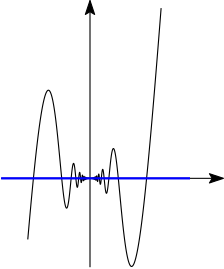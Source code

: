 <?xml version="1.0"?>
<!DOCTYPE ipe SYSTEM "ipe.dtd">
<ipe version="70218" creator="Ipe 7.2.23">
<info created="D:20210321164024" modified="D:20210421013326"/>
<ipestyle name="basic">
<symbol name="arrow/arc(spx)">
<path stroke="sym-stroke" fill="sym-stroke" pen="sym-pen">
0 0 m
-1 0.333 l
-1 -0.333 l
h
</path>
</symbol>
<symbol name="arrow/farc(spx)">
<path stroke="sym-stroke" fill="white" pen="sym-pen">
0 0 m
-1 0.333 l
-1 -0.333 l
h
</path>
</symbol>
<symbol name="arrow/ptarc(spx)">
<path stroke="sym-stroke" fill="sym-stroke" pen="sym-pen">
0 0 m
-1 0.333 l
-0.8 0 l
-1 -0.333 l
h
</path>
</symbol>
<symbol name="arrow/fptarc(spx)">
<path stroke="sym-stroke" fill="white" pen="sym-pen">
0 0 m
-1 0.333 l
-0.8 0 l
-1 -0.333 l
h
</path>
</symbol>
<symbol name="mark/circle(sx)" transformations="translations">
<path fill="sym-stroke">
0.6 0 0 0.6 0 0 e
0.4 0 0 0.4 0 0 e
</path>
</symbol>
<symbol name="mark/disk(sx)" transformations="translations">
<path fill="sym-stroke">
0.6 0 0 0.6 0 0 e
</path>
</symbol>
<symbol name="mark/fdisk(sfx)" transformations="translations">
<group>
<path fill="sym-fill">
0.5 0 0 0.5 0 0 e
</path>
<path fill="sym-stroke" fillrule="eofill">
0.6 0 0 0.6 0 0 e
0.4 0 0 0.4 0 0 e
</path>
</group>
</symbol>
<symbol name="mark/box(sx)" transformations="translations">
<path fill="sym-stroke" fillrule="eofill">
-0.6 -0.6 m
0.6 -0.6 l
0.6 0.6 l
-0.6 0.6 l
h
-0.4 -0.4 m
0.4 -0.4 l
0.4 0.4 l
-0.4 0.4 l
h
</path>
</symbol>
<symbol name="mark/square(sx)" transformations="translations">
<path fill="sym-stroke">
-0.6 -0.6 m
0.6 -0.6 l
0.6 0.6 l
-0.6 0.6 l
h
</path>
</symbol>
<symbol name="mark/fsquare(sfx)" transformations="translations">
<group>
<path fill="sym-fill">
-0.5 -0.5 m
0.5 -0.5 l
0.5 0.5 l
-0.5 0.5 l
h
</path>
<path fill="sym-stroke" fillrule="eofill">
-0.6 -0.6 m
0.6 -0.6 l
0.6 0.6 l
-0.6 0.6 l
h
-0.4 -0.4 m
0.4 -0.4 l
0.4 0.4 l
-0.4 0.4 l
h
</path>
</group>
</symbol>
<symbol name="mark/cross(sx)" transformations="translations">
<group>
<path fill="sym-stroke">
-0.43 -0.57 m
0.57 0.43 l
0.43 0.57 l
-0.57 -0.43 l
h
</path>
<path fill="sym-stroke">
-0.43 0.57 m
0.57 -0.43 l
0.43 -0.57 l
-0.57 0.43 l
h
</path>
</group>
</symbol>
<symbol name="arrow/fnormal(spx)">
<path stroke="sym-stroke" fill="white" pen="sym-pen">
0 0 m
-1 0.333 l
-1 -0.333 l
h
</path>
</symbol>
<symbol name="arrow/pointed(spx)">
<path stroke="sym-stroke" fill="sym-stroke" pen="sym-pen">
0 0 m
-1 0.333 l
-0.8 0 l
-1 -0.333 l
h
</path>
</symbol>
<symbol name="arrow/fpointed(spx)">
<path stroke="sym-stroke" fill="white" pen="sym-pen">
0 0 m
-1 0.333 l
-0.8 0 l
-1 -0.333 l
h
</path>
</symbol>
<symbol name="arrow/linear(spx)">
<path stroke="sym-stroke" pen="sym-pen">
-1 0.333 m
0 0 l
-1 -0.333 l
</path>
</symbol>
<symbol name="arrow/fdouble(spx)">
<path stroke="sym-stroke" fill="white" pen="sym-pen">
0 0 m
-1 0.333 l
-1 -0.333 l
h
-1 0 m
-2 0.333 l
-2 -0.333 l
h
</path>
</symbol>
<symbol name="arrow/double(spx)">
<path stroke="sym-stroke" fill="sym-stroke" pen="sym-pen">
0 0 m
-1 0.333 l
-1 -0.333 l
h
-1 0 m
-2 0.333 l
-2 -0.333 l
h
</path>
</symbol>
<symbol name="arrow/mid-normal(spx)">
<path stroke="sym-stroke" fill="sym-stroke" pen="sym-pen">
0.5 0 m
-0.5 0.333 l
-0.5 -0.333 l
h
</path>
</symbol>
<symbol name="arrow/mid-fnormal(spx)">
<path stroke="sym-stroke" fill="white" pen="sym-pen">
0.5 0 m
-0.5 0.333 l
-0.5 -0.333 l
h
</path>
</symbol>
<symbol name="arrow/mid-pointed(spx)">
<path stroke="sym-stroke" fill="sym-stroke" pen="sym-pen">
0.5 0 m
-0.5 0.333 l
-0.3 0 l
-0.5 -0.333 l
h
</path>
</symbol>
<symbol name="arrow/mid-fpointed(spx)">
<path stroke="sym-stroke" fill="white" pen="sym-pen">
0.5 0 m
-0.5 0.333 l
-0.3 0 l
-0.5 -0.333 l
h
</path>
</symbol>
<symbol name="arrow/mid-double(spx)">
<path stroke="sym-stroke" fill="sym-stroke" pen="sym-pen">
1 0 m
0 0.333 l
0 -0.333 l
h
0 0 m
-1 0.333 l
-1 -0.333 l
h
</path>
</symbol>
<symbol name="arrow/mid-fdouble(spx)">
<path stroke="sym-stroke" fill="white" pen="sym-pen">
1 0 m
0 0.333 l
0 -0.333 l
h
0 0 m
-1 0.333 l
-1 -0.333 l
h
</path>
</symbol>
<anglesize name="22.5 deg" value="22.5"/>
<anglesize name="30 deg" value="30"/>
<anglesize name="45 deg" value="45"/>
<anglesize name="60 deg" value="60"/>
<anglesize name="90 deg" value="90"/>
<arrowsize name="large" value="10"/>
<arrowsize name="small" value="5"/>
<arrowsize name="tiny" value="3"/>
<color name="blue" value="0 0 1"/>
<color name="brown" value="0.647 0.165 0.165"/>
<color name="darkblue" value="0 0 0.545"/>
<color name="darkcyan" value="0 0.545 0.545"/>
<color name="darkgray" value="0.663"/>
<color name="darkgreen" value="0 0.392 0"/>
<color name="darkmagenta" value="0.545 0 0.545"/>
<color name="darkorange" value="1 0.549 0"/>
<color name="darkred" value="0.545 0 0"/>
<color name="gold" value="1 0.843 0"/>
<color name="gray" value="0.745"/>
<color name="green" value="0 1 0"/>
<color name="lightblue" value="0.678 0.847 0.902"/>
<color name="lightcyan" value="0.878 1 1"/>
<color name="lightgray" value="0.827"/>
<color name="lightgreen" value="0.565 0.933 0.565"/>
<color name="lightyellow" value="1 1 0.878"/>
<color name="navy" value="0 0 0.502"/>
<color name="orange" value="1 0.647 0"/>
<color name="pink" value="1 0.753 0.796"/>
<color name="purple" value="0.627 0.125 0.941"/>
<color name="red" value="1 0 0"/>
<color name="seagreen" value="0.18 0.545 0.341"/>
<color name="turquoise" value="0.251 0.878 0.816"/>
<color name="violet" value="0.933 0.51 0.933"/>
<color name="yellow" value="1 1 0"/>
<dashstyle name="dash dot dotted" value="[4 2 1 2 1 2] 0"/>
<dashstyle name="dash dotted" value="[4 2 1 2] 0"/>
<dashstyle name="dashed hfq" value="[2] 0"/>
<dashstyle name="dashed" value="[4] 0"/>
<dashstyle name="dotted" value="[1 3] 0"/>
<gridsize name="10 pts (~3.5 mm)" value="10"/>
<gridsize name="14 pts (~5 mm)" value="14"/>
<gridsize name="16 pts (~6 mm)" value="16"/>
<gridsize name="20 pts (~7 mm)" value="20"/>
<gridsize name="28 pts (~10 mm)" value="28"/>
<gridsize name="32 pts (~12 mm)" value="32"/>
<gridsize name="4 pts" value="4"/>
<gridsize name="56 pts (~20 mm)" value="56"/>
<gridsize name="8 pts (~3 mm)" value="8"/>
<opacity name="10%" value="0.1"/>
<opacity name="30%" value="0.3"/>
<opacity name="50%" value="0.5"/>
<opacity name="75%" value="0.75"/>
<pen name="fat" value="1.2"/>
<pen name="heavier" value="0.8"/>
<pen name="ultrafat" value="2"/>
<symbolsize name="large" value="5"/>
<symbolsize name="small" value="2"/>
<symbolsize name="tiny" value="1.1"/>
<textsize name="Huge" value="\Huge"/>
<textsize name="LARGE" value="\LARGE"/>
<textsize name="Large" value="\Large"/>
<textsize name="footnote" value="\footnotesize"/>
<textsize name="huge" value="\huge"/>
<textsize name="large" value="\large"/>
<textsize name="small" value="\small"/>
<textsize name="tiny" value="\tiny"/>
<textstyle name="center" begin="\begin{center}" end="\end{center}"/>
<textstyle name="item" begin="\begin{itemize}\item{}" end="\end{itemize}"/>
<textstyle name="itemize" begin="\begin{itemize}" end="\end{itemize}"/>
<tiling name="falling" angle="-60" step="4" width="1"/>
<tiling name="rising" angle="30" step="4" width="1"/>
</ipestyle>
<ipestyle name="specific">
<symbol name="arrow/arc(spx)">
<path stroke="sym-stroke" fill="sym-stroke" pen="sym-pen">
0 0 m
-1 0.333 l
-1 -0.333 l
h
</path>
</symbol>
<symbol name="arrow/farc(spx)">
<path stroke="sym-stroke" fill="white" pen="sym-pen">
0 0 m
-1 0.333 l
-1 -0.333 l
h
</path>
</symbol>
<symbol name="arrow/ptarc(spx)">
<path stroke="sym-stroke" fill="sym-stroke" pen="sym-pen">
0 0 m
-1 0.333 l
-0.8 0 l
-1 -0.333 l
h
</path>
</symbol>
<symbol name="arrow/fptarc(spx)">
<path stroke="sym-stroke" fill="white" pen="sym-pen">
0 0 m
-1 0.333 l
-0.8 0 l
-1 -0.333 l
h
</path>
</symbol>
<symbol name="mark/circle(sx)" transformations="translations">
<path fill="sym-stroke">
0.6 0 0 0.6 0 0 e
0.4 0 0 0.4 0 0 e
</path>
</symbol>
<symbol name="mark/disk(sx)" transformations="translations">
<path fill="sym-stroke">
0.6 0 0 0.6 0 0 e
</path>
</symbol>
<symbol name="mark/fdisk(sfx)" transformations="translations">
<group>
<path fill="sym-fill">
0.5 0 0 0.5 0 0 e
</path>
<path fill="sym-stroke" fillrule="eofill">
0.6 0 0 0.6 0 0 e
0.4 0 0 0.4 0 0 e
</path>
</group>
</symbol>
<symbol name="mark/box(sx)" transformations="translations">
<path fill="sym-stroke" fillrule="eofill">
-0.6 -0.6 m
0.6 -0.6 l
0.6 0.6 l
-0.6 0.6 l
h
-0.4 -0.4 m
0.4 -0.4 l
0.4 0.4 l
-0.4 0.4 l
h
</path>
</symbol>
<symbol name="mark/square(sx)" transformations="translations">
<path fill="sym-stroke">
-0.6 -0.6 m
0.6 -0.6 l
0.6 0.6 l
-0.6 0.6 l
h
</path>
</symbol>
<symbol name="mark/fsquare(sfx)" transformations="translations">
<group>
<path fill="sym-fill">
-0.5 -0.5 m
0.5 -0.5 l
0.5 0.5 l
-0.5 0.5 l
h
</path>
<path fill="sym-stroke" fillrule="eofill">
-0.6 -0.6 m
0.6 -0.6 l
0.6 0.6 l
-0.6 0.6 l
h
-0.4 -0.4 m
0.4 -0.4 l
0.4 0.4 l
-0.4 0.4 l
h
</path>
</group>
</symbol>
<symbol name="mark/cross(sx)" transformations="translations">
<group>
<path fill="sym-stroke">
-0.43 -0.57 m
0.57 0.43 l
0.43 0.57 l
-0.57 -0.43 l
h
</path>
<path fill="sym-stroke">
-0.43 0.57 m
0.57 -0.43 l
0.43 -0.57 l
-0.57 0.43 l
h
</path>
</group>
</symbol>
<symbol name="arrow/fnormal(spx)">
<path stroke="sym-stroke" fill="white" pen="sym-pen">
0 0 m
-1 0.333 l
-1 -0.333 l
h
</path>
</symbol>
<symbol name="arrow/pointed(spx)">
<path stroke="sym-stroke" fill="sym-stroke" pen="sym-pen">
0 0 m
-1 0.333 l
-0.8 0 l
-1 -0.333 l
h
</path>
</symbol>
<symbol name="arrow/fpointed(spx)">
<path stroke="sym-stroke" fill="white" pen="sym-pen">
0 0 m
-1 0.333 l
-0.8 0 l
-1 -0.333 l
h
</path>
</symbol>
<symbol name="arrow/linear(spx)">
<path stroke="sym-stroke" pen="sym-pen">
-1 0.333 m
0 0 l
-1 -0.333 l
</path>
</symbol>
<symbol name="arrow/fdouble(spx)">
<path stroke="sym-stroke" fill="white" pen="sym-pen">
0 0 m
-1 0.333 l
-1 -0.333 l
h
-1 0 m
-2 0.333 l
-2 -0.333 l
h
</path>
</symbol>
<symbol name="arrow/double(spx)">
<path stroke="sym-stroke" fill="sym-stroke" pen="sym-pen">
0 0 m
-1 0.333 l
-1 -0.333 l
h
-1 0 m
-2 0.333 l
-2 -0.333 l
h
</path>
</symbol>
<symbol name="arrow/mid-normal(spx)">
<path stroke="sym-stroke" fill="sym-stroke" pen="sym-pen">
0.5 0 m
-0.5 0.333 l
-0.5 -0.333 l
h
</path>
</symbol>
<symbol name="arrow/mid-fnormal(spx)">
<path stroke="sym-stroke" fill="white" pen="sym-pen">
0.5 0 m
-0.5 0.333 l
-0.5 -0.333 l
h
</path>
</symbol>
<symbol name="arrow/mid-pointed(spx)">
<path stroke="sym-stroke" fill="sym-stroke" pen="sym-pen">
0.5 0 m
-0.5 0.333 l
-0.3 0 l
-0.5 -0.333 l
h
</path>
</symbol>
<symbol name="arrow/mid-fpointed(spx)">
<path stroke="sym-stroke" fill="white" pen="sym-pen">
0.5 0 m
-0.5 0.333 l
-0.3 0 l
-0.5 -0.333 l
h
</path>
</symbol>
<symbol name="arrow/mid-double(spx)">
<path stroke="sym-stroke" fill="sym-stroke" pen="sym-pen">
1 0 m
0 0.333 l
0 -0.333 l
h
0 0 m
-1 0.333 l
-1 -0.333 l
h
</path>
</symbol>
<symbol name="arrow/mid-fdouble(spx)">
<path stroke="sym-stroke" fill="white" pen="sym-pen">
1 0 m
0 0.333 l
0 -0.333 l
h
0 0 m
-1 0.333 l
-1 -0.333 l
h
</path>
</symbol>
<anglesize name="22.5 deg" value="22.5"/>
<anglesize name="30 deg" value="30"/>
<anglesize name="45 deg" value="45"/>
<anglesize name="60 deg" value="60"/>
<anglesize name="90 deg" value="90"/>
<arrowsize name="large" value="10"/>
<arrowsize name="small" value="5"/>
<arrowsize name="tiny" value="3"/>
<color name="blue" value="0 0 1"/>
<color name="brown" value="0.647 0.165 0.165"/>
<color name="darkblue" value="0 0 0.545"/>
<color name="darkcyan" value="0 0.545 0.545"/>
<color name="darkgray" value="0.663"/>
<color name="darkgreen" value="0 0.392 0"/>
<color name="darkmagenta" value="0.545 0 0.545"/>
<color name="darkorange" value="1 0.549 0"/>
<color name="darkred" value="0.545 0 0"/>
<color name="gold" value="1 0.843 0"/>
<color name="gray" value="0.745"/>
<color name="green" value="0 1 0"/>
<color name="lightblue" value="0.678 0.847 0.902"/>
<color name="lightcyan" value="0.878 1 1"/>
<color name="lightgray" value="0.827"/>
<color name="lightgreen" value="0.565 0.933 0.565"/>
<color name="lightyellow" value="1 1 0.878"/>
<color name="navy" value="0 0 0.502"/>
<color name="orange" value="1 0.647 0"/>
<color name="pink" value="1 0.753 0.796"/>
<color name="purple" value="0.627 0.125 0.941"/>
<color name="red" value="1 0 0"/>
<color name="seagreen" value="0.18 0.545 0.341"/>
<color name="turquoise" value="0.251 0.878 0.816"/>
<color name="violet" value="0.933 0.51 0.933"/>
<color name="yellow" value="1 1 0"/>
<dashstyle name="dash dot dotted" value="[4 2 1 2 1 2] 0"/>
<dashstyle name="dash dotted" value="[4 2 1 2] 0"/>
<dashstyle name="dashed" value="[4] 0"/>
<dashstyle name="dotted" value="[1 3] 0"/>
<gridsize name="10 pts (~3.5 mm)" value="10"/>
<gridsize name="14 pts (~5 mm)" value="14"/>
<gridsize name="16 pts (~6 mm)" value="16"/>
<gridsize name="2 pts" value="2"/>
<gridsize name="20 pts (~7 mm)" value="20"/>
<gridsize name="28 pts (~10 mm)" value="28"/>
<gridsize name="32 pts (~12 mm)" value="32"/>
<gridsize name="4 pts" value="4"/>
<gridsize name="56 pts (~20 mm)" value="56"/>
<gridsize name="8 pts (~3 mm)" value="8"/>
<opacity name="10%" value="0.1"/>
<opacity name="30%" value="0.3"/>
<opacity name="50%" value="0.5"/>
<opacity name="75%" value="0.75"/>
<pen name="fat" value="1.2"/>
<pen name="heavier" value="0.8"/>
<pen name="ultrafat" value="2"/>
<symbolsize name="large" value="5"/>
<symbolsize name="small" value="2"/>
<symbolsize name="tiny" value="1.1"/>
<textsize name="Huge" value="\Huge"/>
<textsize name="LARGE" value="\LARGE"/>
<textsize name="Large" value="\Large"/>
<textsize name="footnote" value="\footnotesize"/>
<textsize name="huge" value="\huge"/>
<textsize name="large" value="\large"/>
<textsize name="small" value="\small"/>
<textsize name="tiny" value="\tiny"/>
<textstyle name="center" begin="\begin{center}" end="\end{center}"/>
<textstyle name="item" begin="\begin{itemize}\item{}" end="\end{itemize}"/>
<textstyle name="itemize" begin="\begin{itemize}" end="\end{itemize}"/>
<preamble>
\usepackage{amsfonts, amsmath, amsthm, amssymb, mathtools}
</preamble>
<tiling name="falling" angle="-60" step="4" width="1"/>
<tiling name="rising" angle="30" step="4" width="1"/>
</ipestyle>
<page>
<layer name="alpha"/>
<view layers="alpha" active="alpha"/>
<path layer="alpha" matrix="0.5 0 0 1 128 -208" stroke="black" arrow="pointed/small">
160 416 m
320 416 l
</path>
<path matrix="1 0 0 0.923076 16 6.15367" stroke="black" arrow="pointed/small">
224 184 m
224 288 l
</path>
<path stroke="black">
264 208 m
264 208 l
264 208 l
264 208 l
h
</path>
<path stroke="black">
240.064 208.001 m
240.073 207.999
240.081 207.999
240.09 207.999 c
240.098 207.999
240.107 208
240.115 208 c
240.124 208.001
240.132 208.001
240.141 208.002 c
240.149 208.002
240.158 208.003
240.166 208.004 c
240.175 208.005
240.183 208.006
240.192 208.004 c
240.2 208.001
240.209 207.996
240.217 207.994 c
240.226 207.993
240.234 207.995
240.243 207.996 c
240.251 207.997
240.26 207.997
240.268 207.996 c
240.277 207.994
240.286 207.991
240.294 207.99 c
240.303 207.988
240.311 207.987
240.32 207.988 c
240.328 207.99
240.337 207.993
240.345 207.999 c
240.354 208.005
240.362 208.012
240.371 208.003 c
240.379 207.995
240.388 207.969
240.396 207.977 c
240.405 207.984
240.413 208.023
240.422 208.022 c
240.43 208.021
240.439 207.979
240.447 207.969 c
240.456 207.958
240.464 207.979
240.473 207.992 c
240.482 208.006
240.49 208.013
240.499 208.016 c
240.507 208.02
240.516 208.021
240.524 208.017 c
240.533 208.013
240.541 208.005
240.55 207.991 c
240.558 207.977
240.567 207.956
240.575 207.95 c
240.584 207.944
240.592 207.952
240.601 207.984 c
240.609 208.016
240.618 208.074
240.626 208.061 c
240.635 208.049
240.643 207.966
240.652 207.953 c
240.66 207.94
240.669 207.997
240.677 208.016 c
240.686 208.035
240.695 208.016
240.703 208.006 c
240.712 207.996
240.72 207.995
240.729 207.99 c
240.737 207.985
240.746 207.976
240.754 207.997 c
240.763 208.017
240.771 208.067
240.78 208.037 c
240.788 208.007
240.797 207.896
240.805 207.918 c
240.814 207.941
240.822 208.097
240.831 208.108 c
240.839 208.118
240.848 207.984
240.856 207.929 c
240.865 207.874
240.873 207.898
240.882 207.963 c
240.89 208.028
240.899 208.134
240.908 208.127 c
240.916 208.12
240.925 208
240.933 207.932 c
240.942 207.863
240.95 207.846
240.959 207.898 c
240.967 207.951
240.976 208.073
240.984 208.123 c
240.993 208.173
241.001 208.15
241.01 208.083 c
241.018 208.016
241.027 207.904
241.035 207.858 c
241.044 207.811
241.052 207.831
241.061 207.896 c
241.069 207.96
241.078 208.069
241.086 208.13 c
241.095 208.191
241.104 208.205
241.112 208.163 c
241.121 208.121
241.129 208.024
241.138 207.942 c
241.146 207.861
241.155 207.796
241.163 207.789 c
241.172 207.782
241.18 207.832
241.189 207.907 c
241.197 207.982
241.206 208.082
241.214 208.149 c
241.223 208.215
241.231 208.249
241.24 208.235 c
241.248 208.22
241.257 208.156
241.265 208.077 c
241.274 207.997
241.282 207.902
241.291 207.834 c
241.299 207.767
241.308 207.727
241.317 207.73 c
241.325 207.733
241.334 207.78
241.342 207.85 c
241.351 207.919
241.359 208.013
241.368 208.094 c
241.376 208.176
241.385 208.246
241.393 208.281 c
241.402 208.317
241.41 208.317
241.419 208.284 c
241.427 208.251
241.436 208.185
241.444 208.105 c
241.453 208.026
241.461 207.934
241.47 207.856 c
241.478 207.777
241.487 207.712
241.495 207.676 c
241.504 207.64
241.512 207.634
241.521 207.659 c
241.53 207.683
241.538 207.737
241.547 207.807 c
241.555 207.878
241.564 207.966
241.572 208.051 c
241.581 208.136
241.589 208.218
241.598 208.281 c
241.606 208.345
241.615 208.389
241.623 208.407 c
241.632 208.424
241.64 208.415
241.649 208.382 c
241.657 208.348
241.666 208.291
241.674 208.219 c
241.683 208.148
241.691 208.062
241.7 207.977 c
241.708 207.892
241.717 207.807
241.726 207.734 c
241.734 207.662
241.743 207.602
241.751 207.563 c
241.76 207.524
241.768 207.505
241.777 207.51 c
241.785 207.514
241.794 207.54
241.802 207.586 c
241.811 207.631
241.819 207.695
241.828 207.769 c
241.836 207.843
241.845 207.928
241.853 208.013 c
241.862 208.099
241.87 208.184
241.879 208.262 c
241.887 208.339
241.896 208.408
241.904 208.462 c
241.913 208.515
241.921 208.553
241.93 208.573 c
241.939 208.593
241.947 208.594
241.956 208.578 c
241.964 208.561
241.973 208.526
241.981 208.476 c
241.99 208.427
241.998 208.362
242.007 208.289 c
242.015 208.216
242.024 208.134
242.032 208.049 c
242.041 207.965
242.049 207.878
242.058 207.795 c
242.066 207.712
242.075 207.634
242.083 207.565 c
242.092 207.496
242.1 207.437
242.109 207.391 c
242.117 207.345
242.126 207.312
242.134 207.295 c
242.143 207.278
242.152 207.275
242.16 207.288 c
242.169 207.301
242.177 207.328
242.186 207.369 c
242.194 207.409
242.203 207.463
242.211 207.526 c
242.22 207.589
242.228 207.662
242.237 207.74 c
242.245 207.819
242.254 207.902
242.262 207.988 c
242.271 208.073
242.279 208.159
242.288 208.242 c
242.296 208.325
242.305 208.405
242.313 208.479 c
242.322 208.552
242.33 208.619
242.339 208.676 c
242.347 208.733
242.356 208.781
242.365 208.817 c
242.373 208.853
242.382 208.878
242.39 208.89 c
242.399 208.903
242.407 208.903
242.416 208.892 c
242.424 208.88
242.433 208.857
242.441 208.823 c
242.45 208.789
242.458 208.744
242.467 208.69 c
242.475 208.636
242.484 208.573
242.492 208.504 c
242.501 208.435
242.509 208.359
242.518 208.279 c
242.526 208.199
242.535 208.115
242.543 208.03 c
242.552 207.945
242.561 207.859
242.569 207.774 c
242.578 207.69
242.586 207.607
242.595 207.527 c
242.603 207.448
242.612 207.373
242.62 207.303 c
242.629 207.234
242.637 207.171
242.646 207.115 c
242.654 207.059
242.663 207.011
242.671 206.972 c
242.68 206.932
242.688 206.901
242.697 206.88 c
242.705 206.858
242.714 206.846
242.722 206.844 c
242.731 206.841
242.739 206.848
242.748 206.863 c
242.756 206.879
242.765 206.904
242.774 206.938 c
242.782 206.971
242.791 207.013
242.799 207.062 c
242.808 207.111
242.816 207.167
242.825 207.229 c
242.833 207.292
242.842 207.36
242.85 207.433 c
242.859 207.506
242.867 207.583
242.876 207.663 c
242.884 207.743
242.893 207.827
242.901 207.911 c
242.91 207.996
242.918 208.081
242.927 208.167 c
242.935 208.252
242.944 208.338
242.952 208.421 c
242.961 208.505
242.969 208.586
242.978 208.665 c
242.987 208.743
242.995 208.819
243.004 208.89 c
243.012 208.961
243.021 209.028
243.029 209.089 c
243.038 209.151
243.046 209.207
243.055 209.257 c
243.063 209.307
243.072 209.352
243.08 209.389 c
243.089 209.426
243.097 209.457
243.106 209.481 c
243.114 209.505
243.123 209.522
243.131 209.532 c
243.14 209.542
243.148 209.545
243.157 209.54 c
243.165 209.536
243.174 209.525
243.183 209.507 c
243.191 209.489
243.2 209.464
243.208 209.433 c
243.217 209.402
243.225 209.365
243.234 209.322 c
243.242 209.279
243.251 209.23
243.259 209.176 c
243.268 209.122
243.276 209.063
243.285 208.999 c
243.293 208.936
243.302 208.868
243.31 208.797 c
243.319 208.725
243.327 208.65
243.336 208.573 c
243.344 208.495
243.353 208.415
243.361 208.333 c
243.37 208.251
243.378 208.167
243.387 208.083 c
243.396 207.998
243.404 207.912
243.413 207.827 c
243.421 207.741
243.43 207.655
243.438 207.57 c
243.447 207.485
243.455 207.401
243.464 207.318 c
243.472 207.236
243.481 207.154
243.489 207.075 c
243.498 206.996
243.506 206.92
243.515 206.846 c
243.523 206.772
243.532 206.701
243.54 206.633 c
243.549 206.566
243.557 206.502
243.566 206.441 c
243.574 206.381
243.583 206.325
243.591 206.272 c
243.6 206.22
243.609 206.173
243.617 206.129 c
243.626 206.086
243.634 206.048
243.643 206.014 c
243.651 205.98
243.66 205.951
243.668 205.927 c
243.677 205.903
243.685 205.885
243.694 205.871 c
243.702 205.857
243.711 205.848
243.719 205.844 c
243.728 205.84
243.736 205.841
243.745 205.848 c
243.753 205.854
243.762 205.865
243.77 205.881 c
243.779 205.897
243.787 205.918
243.796 205.943 c
243.805 205.969
243.813 205.999
243.822 206.033 c
243.83 206.067
243.839 206.106
243.847 206.149 c
243.856 206.192
243.864 206.239
243.873 206.29 c
243.881 206.34
243.89 206.395
243.898 206.453 c
243.907 206.511
243.915 206.572
243.924 206.636 c
243.932 206.7
243.941 206.768
243.949 206.838 c
243.958 206.907
243.966 206.98
243.975 207.055 c
243.983 207.129
243.992 207.206
244 207.285 c
244.009 207.363
244.018 207.444
244.026 207.525 c
244.035 207.607
244.043 207.69
244.052 207.774 c
244.06 207.858
244.069 207.943
244.077 208.028 c
244.086 208.113
244.094 208.199
244.103 208.285 c
244.111 208.371
244.12 208.457
244.128 208.543 c
244.137 208.628
244.145 208.714
244.154 208.798 c
244.162 208.883
244.171 208.967
244.179 209.05 c
244.188 209.133
244.196 209.215
244.205 209.295 c
244.213 209.376
244.222 209.455
244.231 209.532 c
244.239 209.61
244.248 209.685
244.256 209.759 c
244.265 209.833
244.273 209.905
244.282 209.974 c
244.29 210.044
244.299 210.111
244.307 210.176 c
244.316 210.241
244.324 210.304
244.333 210.363 c
244.341 210.423
244.35 210.48
244.358 210.534 c
244.367 210.589
244.375 210.64
244.384 210.689 c
244.392 210.737
244.401 210.782
244.409 210.825 c
244.418 210.867
244.427 210.906
244.435 210.942 c
244.444 210.978
244.452 211.011
244.461 211.04 c
244.469 211.07
244.478 211.096
244.486 211.119 c
244.495 211.141
244.503 211.161
244.512 211.177 c
244.52 211.193
244.529 211.206
244.537 211.215 c
244.546 211.224
244.554 211.23
244.563 211.233 c
244.571 211.236
244.58 211.235
244.588 211.231 c
244.597 211.227
244.605 211.22
244.614 211.209 c
244.622 211.199
244.631 211.185
244.64 211.168 c
244.648 211.151
244.657 211.131
244.665 211.107 c
244.674 211.084
244.682 211.058
244.691 211.028 c
244.699 210.999
244.708 210.967
244.716 210.932 c
244.725 210.897
244.733 210.858
244.742 210.818 c
244.75 210.777
244.759 210.733
244.767 210.687 c
244.776 210.641
244.784 210.593
244.793 210.541 c
244.801 210.49
244.81 210.437
244.818 210.381 c
244.827 210.325
244.835 210.267
244.844 210.207 c
244.853 210.146
244.861 210.084
244.87 210.02 c
244.878 209.955
244.887 209.889
244.895 209.821 c
244.904 209.753
244.912 209.683
244.921 209.611 c
244.929 209.54
244.938 209.467
244.946 209.392 c
244.955 209.317
244.963 209.241
244.972 209.164 c
244.98 209.087
244.989 209.008
244.997 208.929 c
245.006 208.849
245.014 208.769
245.023 208.687 c
245.031 208.605
245.04 208.523
245.049 208.44 c
245.057 208.357
245.066 208.273
245.074 208.188 c
245.083 208.104
245.091 208.019
245.1 207.933 c
245.108 207.848
245.117 207.762
245.125 207.676 c
245.134 207.59
245.142 207.504
245.151 207.417 c
245.159 207.331
245.168 207.245
245.176 207.159 c
245.185 207.072
245.193 206.986
245.202 206.9 c
245.21 206.814
245.219 206.729
245.227 206.644 c
245.236 206.558
245.244 206.474
245.253 206.389 c
245.262 206.305
245.27 206.221
245.279 206.138 c
245.287 206.055
245.296 205.973
245.304 205.891 c
245.313 205.81
245.321 205.729
245.33 205.649 c
245.338 205.57
245.347 205.491
245.355 205.413 c
245.364 205.335
245.372 205.258
245.381 205.183 c
245.389 205.107
245.398 205.033
245.406 204.96 c
245.415 204.886
245.423 204.815
245.432 204.744 c
245.44 204.673
245.449 204.604
245.457 204.537 c
245.466 204.469
245.475 204.403
245.483 204.338 c
245.492 204.273
245.5 204.21
245.509 204.148 c
245.517 204.087
245.526 204.027
245.534 203.968 c
245.543 203.91
245.551 203.853
245.56 203.798 c
245.568 203.744
245.577 203.69
245.585 203.639 c
245.594 203.588
245.602 203.538
245.611 203.49 c
245.619 203.443
245.628 203.397
245.636 203.353 c
245.645 203.309
245.653 203.267
245.662 203.226 c
245.671 203.186
245.679 203.148
245.688 203.112 c
245.696 203.075
245.705 203.041
245.713 203.009 c
245.722 202.976
245.73 202.946
245.739 202.917 c
245.747 202.889
245.756 202.863
245.764 202.838 c
245.773 202.814
245.781 202.792
245.79 202.771 c
245.798 202.751
245.807 202.732
245.815 202.716 c
245.824 202.7
245.832 202.686
245.841 202.673 c
245.849 202.661
245.858 202.651
245.866 202.643 c
245.875 202.634
245.884 202.628
245.892 202.624 c
245.901 202.62
245.909 202.617
245.918 202.617 c
245.926 202.617
245.935 202.619
245.943 202.623 c
245.952 202.626
245.96 202.632
245.969 202.64 c
245.977 202.647
245.986 202.657
245.994 202.668 c
246.003 202.68
246.011 202.693
246.02 202.709 c
246.028 202.724
246.037 202.741
246.045 202.761 c
246.054 202.78
246.062 202.801
246.071 202.824 c
246.079 202.846
246.088 202.871
246.097 202.897 c
246.105 202.924
246.114 202.952
246.122 202.982 c
246.131 203.012
246.139 203.044
246.148 203.077 c
246.156 203.11
246.165 203.146
246.173 203.182 c
246.182 203.219
246.19 203.258
246.199 203.298 c
246.207 203.338
246.216 203.379
246.224 203.423 c
246.233 203.466
246.241 203.511
246.25 203.557 c
246.258 203.603
246.267 203.651
246.275 203.7 c
246.284 203.749
246.293 203.8
246.301 203.852 c
246.31 203.905
246.318 203.958
246.327 204.013 c
246.335 204.068
246.344 204.124
246.352 204.182 c
246.361 204.239
246.369 204.298
246.378 204.358 c
246.386 204.418
246.395 204.48
246.403 204.542 c
246.412 204.605
246.42 204.668
246.429 204.733 c
246.437 204.798
246.446 204.864
246.454 204.931 c
246.463 204.998
246.471 205.066
246.48 205.135 c
246.488 205.204
246.497 205.275
246.506 205.346 c
246.514 205.417
246.523 205.489
246.531 205.562 c
246.54 205.635
246.548 205.709
246.557 205.783 c
246.565 205.858
246.574 205.933
246.582 206.01 c
246.591 206.086
246.599 206.163
246.608 206.241 c
246.616 206.319
246.625 206.397
246.633 206.476 c
246.642 206.555
246.65 206.635
246.659 206.716 c
246.667 206.796
246.676 206.877
246.684 206.959 c
246.693 207.04
246.701 207.123
246.71 207.205 c
246.719 207.288
246.727 207.371
246.736 207.455 c
246.744 207.538
246.753 207.622
246.761 207.707 c
246.77 207.791
246.778 207.876
246.787 207.961 c
246.795 208.046
246.804 208.131
246.812 208.217 c
246.821 208.303
246.829 208.389
246.838 208.475 c
246.846 208.561
246.855 208.648
246.863 208.734 c
246.872 208.821
246.88 208.908
246.889 208.994 c
246.897 209.081
246.906 209.168
246.914 209.255 c
246.923 209.343
246.932 209.43
246.94 209.517 c
246.949 209.604
246.957 209.691
246.966 209.778 c
246.974 209.866
246.983 209.953
246.991 210.04 c
247 210.127
247.008 210.214
247.017 210.301 c
247.025 210.388
247.034 210.475
247.042 210.561 c
247.051 210.648
247.059 210.734
247.068 210.82 c
247.076 210.907
247.085 210.993
247.093 211.079 c
247.102 211.164
247.11 211.25
247.119 211.335 c
247.128 211.42
247.136 211.505
247.145 211.59 c
247.153 211.675
247.162 211.759
247.17 211.843 c
247.179 211.927
247.187 212.011
247.196 212.094 c
247.204 212.177
247.213 212.26
247.221 212.342 c
247.23 212.424
247.238 212.506
247.247 212.588 c
247.255 212.669
247.264 212.75
247.272 212.831 c
247.281 212.911
247.289 212.991
247.298 213.07 c
247.306 213.15
247.315 213.229
247.323 213.307 c
247.332 213.385
247.341 213.463
247.349 213.54 c
247.358 213.617
247.366 213.694
247.375 213.77 c
247.383 213.845
247.392 213.921
247.4 213.995 c
247.409 214.07
247.417 214.144
247.426 214.217 c
247.434 214.29
247.443 214.363
247.451 214.435 c
247.46 214.507
247.468 214.578
247.477 214.648 c
247.485 214.719
247.494 214.788
247.502 214.857 c
247.511 214.926
247.519 214.994
247.528 215.062 c
247.536 215.129
247.545 215.196
247.554 215.262 c
247.562 215.327
247.571 215.392
247.579 215.457 c
247.588 215.521
247.596 215.584
247.605 215.647 c
247.613 215.709
247.622 215.771
247.63 215.832 c
247.639 215.893
247.647 215.953
247.656 216.012 c
247.664 216.071
247.673 216.129
247.681 216.186 c
247.69 216.244
247.698 216.3
247.707 216.356 c
247.715 216.411
247.724 216.466
247.732 216.52 c
247.741 216.573
247.75 216.626
247.758 216.678 c
247.767 216.73
247.775 216.781
247.784 216.831 c
247.792 216.881
247.801 216.93
247.809 216.978 c
247.818 217.026
247.826 217.074
247.835 217.12 c
247.843 217.166
247.852 217.211
247.86 217.256 c
247.869 217.3
247.877 217.343
247.886 217.385 c
247.894 217.428
247.903 217.469
247.911 217.51 c
247.92 217.55
247.928 217.589
247.937 217.628 c
247.945 217.666
247.954 217.703
247.963 217.74 c
247.971 217.776
247.98 217.812
247.988 217.846 c
247.997 217.881
248.005 217.914
248.014 217.946 c
248.022 217.979
248.031 218.01
248.039 218.041 c
248.048 218.071
248.056 218.1
248.065 218.129 c
248.073 218.157
248.082 218.184
248.09 218.211 c
248.099 218.237
248.107 218.262
248.116 218.287 c
248.124 218.311
248.133 218.334
248.141 218.357 c
248.15 218.379
248.158 218.4
248.167 218.42 c
248.176 218.441
248.184 218.46
248.193 218.478 c
248.201 218.496
248.21 218.513
248.218 218.53 c
248.227 218.546
248.235 218.561
248.244 218.575 c
248.252 218.589
248.261 218.602
248.269 218.615 c
248.278 218.627
248.286 218.638
248.295 218.648 c
248.303 218.658
248.312 218.667
248.32 218.675 c
248.329 218.683
248.337 218.691
248.346 218.697 c
248.354 218.703
248.363 218.708
248.372 218.712 c
248.38 218.716
248.389 218.719
248.397 218.721 c
248.406 218.724
248.414 218.725
248.423 218.725 c
248.431 218.725
248.44 218.724
248.448 218.722 c
248.457 218.721
248.465 218.718
248.474 218.714 c
248.482 218.71
248.491 218.706
248.499 218.7 c
248.508 218.694
248.516 218.688
248.525 218.68 c
248.533 218.673
248.542 218.664
248.55 218.655 c
248.559 218.645
248.567 218.635
248.576 218.623 c
248.585 218.612
248.593 218.6
248.602 218.586 c
248.61 218.573
248.619 218.559
248.627 218.544 c
248.636 218.529
248.644 218.513
248.653 218.496 c
248.661 218.479
248.67 218.461
248.678 218.442 c
248.687 218.423
248.695 218.403
248.704 218.383 c
248.712 218.362
248.721 218.341
248.729 218.318 c
248.738 218.296
248.746 218.273
248.755 218.249 c
248.763 218.225
248.772 218.2
248.78 218.174 c
248.789 218.148
248.798 218.121
248.806 218.093 c
248.815 218.066
248.823 218.037
248.832 218.008 c
248.84 217.979
248.849 217.949
248.857 217.918 c
248.866 217.887
248.874 217.855
248.883 217.822 c
248.891 217.789
248.9 217.756
248.908 217.722 c
248.917 217.687
248.925 217.652
248.934 217.616 c
248.942 217.58
248.951 217.544
248.959 217.506 c
248.968 217.469
248.976 217.43
248.985 217.391 c
248.994 217.352
249.002 217.312
249.011 217.272 c
249.019 217.231
249.028 217.19
249.036 217.148 c
249.045 217.106
249.053 217.063
249.062 217.019 c
249.07 216.975
249.079 216.931
249.087 216.886 c
249.096 216.841
249.104 216.795
249.113 216.748 c
249.121 216.702
249.13 216.654
249.138 216.606 c
249.147 216.558
249.155 216.51
249.164 216.46 c
249.172 216.411
249.181 216.361
249.189 216.31 c
249.198 216.259
249.207 216.208
249.215 216.156 c
249.224 216.104
249.232 216.051
249.241 215.997 c
249.249 215.944
249.258 215.89
249.266 215.835 c
249.275 215.78
249.283 215.725
249.292 215.669 c
249.3 215.613
249.309 215.556
249.317 215.499 c
249.326 215.442
249.334 215.384
249.343 215.325 c
249.351 215.267
249.36 215.208
249.368 215.148 c
249.377 215.088
249.385 215.028
249.394 214.967 c
249.402 214.906
249.411 214.845
249.42 214.783 c
249.428 214.721
249.437 214.658
249.445 214.595 c
249.454 214.532
249.462 214.468
249.471 214.404 c
249.479 214.339
249.488 214.274
249.496 214.209 c
249.505 214.144
249.513 214.078
249.522 214.012 c
249.53 213.945
249.539 213.878
249.547 213.811 c
249.556 213.743
249.564 213.675
249.573 213.607 c
249.581 213.539
249.59 213.47
249.598 213.4 c
249.607 213.331
249.616 213.261
249.624 213.191 c
249.633 213.12
249.641 213.05
249.65 212.978 c
249.658 212.907
249.667 212.835
249.675 212.763 c
249.684 212.691
249.692 212.618
249.701 212.545 c
249.709 212.472
249.718 212.399
249.726 212.325 c
249.735 212.251
249.743 212.177
249.752 212.102 c
249.76 212.027
249.769 211.952
249.777 211.876 c
249.786 211.801
249.794 211.725
249.803 211.649 c
249.811 211.572
249.82 211.496
249.829 211.419 c
249.837 211.342
249.846 211.264
249.854 211.186 c
249.863 211.109
249.871 211.03
249.88 210.952 c
249.888 210.873
249.897 210.795
249.905 210.715 c
249.914 210.636
249.922 210.557
249.931 210.477 c
249.939 210.397
249.948 210.317
249.956 210.236 c
249.965 210.156
249.973 210.075
249.982 209.994 c
249.99 209.913
249.999 209.831
250.007 209.75 c
250.016 209.668
250.024 209.586
250.033 209.504 c
250.042 209.422
250.05 209.339
250.059 209.256 c
250.067 209.173
250.076 209.09
250.084 209.007 c
250.093 208.924
250.101 208.84
250.11 208.756 c
250.118 208.672
250.127 208.588
250.135 208.504 c
250.144 208.42
250.152 208.335
250.161 208.25 c
250.169 208.166
250.178 208.081
250.186 207.995 c
250.195 207.91
250.203 207.825
250.212 207.739 c
250.22 207.653
250.229 207.568
250.238 207.482 c
250.246 207.396
250.255 207.309
250.263 207.223 c
250.272 207.137
250.28 207.05
250.289 206.963 c
250.297 206.876
250.306 206.79
250.314 206.702 c
250.323 206.615
250.331 206.528
250.34 206.441 c
250.348 206.353
250.357 206.266
250.365 206.178 c
250.374 206.09
250.382 206.003
250.391 205.915 c
250.399 205.827
250.408 205.738
250.416 205.65 c
250.425 205.562
250.433 205.474
250.442 205.385 c
250.451 205.297
250.459 205.208
250.468 205.12 c
250.476 205.031
250.485 204.942
250.493 204.853 c
250.502 204.764
250.51 204.675
250.519 204.586 c
250.527 204.497
250.536 204.408
250.544 204.319 c
250.553 204.23
250.561 204.14
250.57 204.051 c
250.578 203.962
250.587 203.872
250.595 203.783 c
250.604 203.693
250.612 203.604
250.621 203.514 c
250.629 203.424
250.638 203.335
250.646 203.245 c
250.655 203.155
250.664 203.066
250.672 202.976 c
250.681 202.886
250.689 202.796
250.698 202.707 c
250.706 202.617
250.715 202.527
250.723 202.437 c
250.732 202.347
250.74 202.257
250.749 202.167 c
250.757 202.078
250.766 201.988
250.774 201.898 c
250.783 201.808
250.791 201.718
250.8 201.628 c
250.808 201.538
250.817 201.448
250.825 201.358 c
250.834 201.269
250.842 201.179
250.851 201.089 c
250.859 200.999
250.868 200.909
250.877 200.82 c
250.885 200.73
250.894 200.64
250.902 200.55 c
250.911 200.461
250.919 200.371
250.928 200.281 c
250.936 200.192
250.945 200.102
250.953 200.013 c
250.962 199.923
250.97 199.834
250.979 199.744 c
250.987 199.655
250.996 199.566
251.004 199.476 c
251.013 199.387
251.021 199.298
251.03 199.209 c
251.038 199.12
251.047 199.031
251.055 198.942 c
251.064 198.853
251.073 198.764
251.081 198.675 c
251.09 198.586
251.098 198.497
251.107 198.409 c
251.115 198.32
251.124 198.232
251.132 198.143 c
251.141 198.055
251.149 197.966
251.158 197.878 c
251.166 197.79
251.175 197.702
251.183 197.614 c
251.192 197.526
251.2 197.438
251.209 197.35 c
251.217 197.262
251.226 197.175
251.234 197.087 c
251.243 197
251.251 196.912
251.26 196.825 c
251.268 196.738
251.277 196.651
251.286 196.564 c
251.294 196.477
251.303 196.39
251.311 196.303 c
251.32 196.216
251.328 196.13
251.337 196.043 c
251.345 195.957
251.354 195.871
251.362 195.785 c
251.371 195.698
251.379 195.612
251.388 195.527 c
251.396 195.441
251.405 195.355
251.413 195.27 c
251.422 195.184
251.43 195.099
251.439 195.014 c
251.447 194.929
251.456 194.844
251.464 194.759 c
251.473 194.674
251.481 194.589
251.49 194.505 c
251.499 194.42
251.507 194.336
251.516 194.252 c
251.524 194.168
251.533 194.084
251.541 194 c
251.55 193.917
251.558 193.833
251.567 193.75 c
251.575 193.666
251.584 193.583
251.592 193.5 c
251.601 193.417
251.609 193.335
251.618 193.252 c
251.626 193.17
251.635 193.087
251.643 193.005 c
251.652 192.923
251.66 192.841
251.669 192.759 c
251.677 192.678
251.686 192.596
251.695 192.515 c
251.703 192.434
251.712 192.353
251.72 192.272 c
251.729 192.191
251.737 192.11
251.746 192.03 c
251.754 191.949
251.763 191.869
251.771 191.789 c
251.78 191.709
251.788 191.63
251.797 191.55 c
251.805 191.471
251.814 191.391
251.822 191.312 c
251.831 191.233
251.839 191.155
251.848 191.076 c
251.856 190.998
251.865 190.919
251.873 190.841 c
251.882 190.763
251.89 190.685
251.899 190.608 c
251.908 190.53
251.916 190.453
251.925 190.376 c
251.933 190.299
251.942 190.222
251.95 190.145 c
251.959 190.069
251.967 189.992
251.976 189.916 c
251.984 189.84
251.993 189.765
252.001 189.689 c
252.01 189.613
252.018 189.538
252.027 189.463 c
252.035 189.388
252.044 189.313
252.052 189.239 c
252.061 189.164
252.069 189.09
252.078 189.016 c
252.086 188.942
252.095 188.869
252.103 188.795 c
252.112 188.722
252.121 188.649
252.129 188.576 c
252.138 188.503
252.146 188.43
252.155 188.358 c
252.163 188.286
252.172 188.214
252.18 188.142 c
252.189 188.07
252.197 187.999
252.206 187.928 c
252.214 187.857
252.223 187.786
252.231 187.715 c
252.24 187.644
252.248 187.574
252.257 187.504 c
252.265 187.434
252.274 187.364
252.282 187.295 c
252.291 187.225
252.299 187.156
252.308 187.087 c
252.317 187.019
252.325 186.95
252.334 186.882 c
252.342 186.813
252.351 186.745
252.359 186.678 c
252.368 186.61
252.376 186.543
252.385 186.476 c
252.393 186.409
252.402 186.342
252.41 186.275 c
252.419 186.209
252.427 186.143
252.436 186.077 c
252.444 186.011
252.453 185.945
252.461 185.88 c
252.47 185.815
252.478 185.75
252.487 185.685 c
252.495 185.621
252.504 185.556
252.512 185.492 c
252.521 185.428
252.53 185.364
252.538 185.301 c
252.547 185.238
252.555 185.174
252.564 185.112 c
252.572 185.049
252.581 184.986
252.589 184.924 c
252.598 184.862
252.606 184.8
252.615 184.739 c
252.623 184.677
252.632 184.616
252.64 184.555 c
252.649 184.494
252.657 184.434
252.666 184.373 c
252.674 184.313
252.683 184.253
252.691 184.194 c
252.7 184.134
252.708 184.075
252.717 184.016 c
252.725 183.957
252.734 183.898
252.743 183.84 c
252.751 183.782
252.76 183.724
252.768 183.666 c
252.777 183.608
252.785 183.551
252.794 183.494 c
252.802 183.437
252.811 183.38
252.819 183.324 c
252.828 183.267
252.836 183.211
252.845 183.156 c
252.853 183.1
252.862 183.045
252.87 182.99 c
252.879 182.935
252.887 182.88
252.896 182.826 c
252.904 182.771
252.913 182.717
252.921 182.663 c
252.93 182.61
252.939 182.556
252.947 182.503 c
252.956 182.45
252.964 182.397
252.973 182.345 c
252.981 182.293
252.99 182.241
252.998 182.189 c
253.007 182.137
253.015 182.086
253.024 182.035 c
253.032 181.984
253.041 181.933
253.049 181.883 c
253.058 181.832
253.066 181.782
253.075 181.732 c
253.083 181.683
253.092 181.633
253.1 181.584 c
253.109 181.535
253.117 181.487
253.126 181.438 c
253.134 181.39
253.143 181.342
253.152 181.294 c
253.16 181.247
253.169 181.199
253.177 181.152 c
253.186 181.105
253.194 181.059
253.203 181.012 c
253.211 180.966
253.22 180.92
253.228 180.874 c
253.237 180.829
253.245 180.784
253.254 180.739 c
253.262 180.694
253.271 180.649
253.279 180.605 c
253.288 180.56
253.296 180.517
253.305 180.473 c
253.313 180.429
253.322 180.386
253.33 180.343 c
253.339 180.3
253.347 180.258
253.356 180.216 c
253.365 180.173
253.373 180.132
253.382 180.09 c
253.39 180.048
253.399 180.007
253.407 179.966 c
253.416 179.926
253.424 179.885
253.433 179.845 c
253.441 179.805
253.45 179.765
253.458 179.725 c
253.467 179.686
253.475 179.647
253.484 179.608 c
253.492 179.569
253.501 179.531
253.509 179.493 c
253.518 179.455
253.526 179.417
253.535 179.38 c
253.543 179.342
253.552 179.305
253.561 179.268 c
253.569 179.232
253.578 179.195
253.586 179.159 c
253.595 179.123
253.603 179.088
253.612 179.052 c
253.62 179.017
253.629 178.982
253.637 178.947 c
253.646 178.913
253.654 178.878
253.663 178.844 c
253.671 178.81
253.68 178.777
253.688 178.743 c
253.697 178.71
253.705 178.677
253.714 178.645 c
253.722 178.612
253.731 178.58
253.739 178.548 c
253.748 178.516
253.756 178.484
253.765 178.453 c
253.774 178.422
253.782 178.391
253.791 178.36 c
253.799 178.33
253.808 178.3
253.816 178.27 c
253.825 178.24
253.833 178.211
253.842 178.181 c
253.85 178.152
253.859 178.123
253.867 178.095 c
253.876 178.066
253.884 178.038
253.893 178.01 c
253.901 177.983
253.91 177.955
253.918 177.928 c
253.927 177.901
253.935 177.874
253.944 177.848 c
253.952 177.821
253.961 177.795
253.969 177.77 c
253.978 177.744
253.987 177.718
253.995 177.693 c
254.004 177.668
254.012 177.643
254.021 177.619 c
254.029 177.595
254.038 177.571
254.046 177.547 c
254.055 177.523
254.063 177.5
254.072 177.477 c
254.08 177.454
254.089 177.431
254.097 177.409 c
254.106 177.386
254.114 177.364
254.123 177.343 c
254.131 177.321
254.14 177.3
254.148 177.279 c
254.157 177.258
254.165 177.237
254.174 177.217 c
254.183 177.196
254.191 177.176
254.2 177.157 c
254.208 177.137
254.217 177.118
254.225 177.099 c
254.234 177.08
254.242 177.061
254.251 177.043 c
254.259 177.025
254.268 177.007
254.276 176.989 c
254.285 176.971
254.293 176.954
254.302 176.937 c
254.31 176.92
254.319 176.903
254.327 176.887 c
254.336 176.871
254.344 176.855
254.353 176.839 c
254.361 176.824
254.37 176.808
254.378 176.793 c
254.387 176.778
254.396 176.764
254.404 176.749 c
254.413 176.735
254.421 176.721
254.43 176.707 c
254.438 176.694
254.447 176.68
254.455 176.667 c
254.464 176.654
254.472 176.642
254.481 176.629 c
254.489 176.617
254.498 176.605
254.506 176.593 c
254.515 176.582
254.523 176.57
254.532 176.559 c
254.54 176.548
254.549 176.538
254.557 176.527 c
254.566 176.517
254.574 176.507
254.583 176.497 c
254.591 176.488
254.6 176.478
254.609 176.469 c
254.617 176.46
254.626 176.451
254.634 176.443 c
254.643 176.434
254.651 176.426
254.66 176.419 c
254.668 176.411
254.677 176.403
254.685 176.396 c
254.694 176.389
254.702 176.382
254.711 176.376 c
254.719 176.369
254.728 176.363
254.736 176.357 c
254.745 176.352
254.753 176.346
254.762 176.341 c
254.77 176.336
254.779 176.331
254.787 176.326 c
254.796 176.322
254.805 176.318
254.813 176.314 c
254.822 176.31
254.83 176.306
254.839 176.303 c
254.847 176.3
254.856 176.297
254.864 176.294 c
254.873 176.291
254.881 176.289
254.89 176.287 c
254.898 176.285
254.907 176.283
254.915 176.282 c
254.924 176.281
254.932 176.279
254.941 176.279 c
254.949 176.278
254.958 176.278
254.966 176.277 c
254.975 176.277
254.983 176.277
254.992 176.278 c
255 176.278
255.009 176.279
255.018 176.28 c
255.026 176.282
255.035 176.283
255.043 176.285 c
255.052 176.286
255.06 176.288
255.069 176.291 c
255.077 176.293
255.086 176.296
255.094 176.299 c
255.103 176.302
255.111 176.305
255.12 176.309 c
255.128 176.312
255.137 176.316
255.145 176.32 c
255.154 176.325
255.162 176.329
255.171 176.334 c
255.179 176.339
255.188 176.344
255.196 176.349 c
255.205 176.355
255.213 176.36
255.222 176.366 c
255.231 176.372
255.239 176.379
255.248 176.385 c
255.256 176.392
255.265 176.399
255.273 176.406 c
255.282 176.413
255.29 176.421
255.299 176.429 c
255.307 176.437
255.316 176.445
255.324 176.453 c
255.333 176.462
255.341 176.47
255.35 176.479 c
255.358 176.488
255.367 176.498
255.375 176.507 c
255.384 176.517
255.392 176.527
255.401 176.537 c
255.409 176.547
255.418 176.558
255.426 176.569 c
255.435 176.58
255.444 176.591
255.452 176.602 c
255.461 176.613
255.469 176.625
255.478 176.637 c
255.486 176.649
255.495 176.661
255.503 176.674 c
255.512 176.686
255.52 176.699
255.529 176.712 c
255.537 176.726
255.546 176.739
255.554 176.753 c
255.563 176.766
255.571 176.78
255.58 176.795 c
255.588 176.809
255.597 176.824
255.605 176.839 c
255.614 176.853
255.622 176.869
255.631 176.884 c
255.64 176.899
255.648 176.915
255.657 176.931 c
255.665 176.947
255.674 176.963
255.682 176.98 c
255.691 176.997
255.699 177.013
255.708 177.031 c
255.716 177.048
255.725 177.065
255.733 177.083 c
255.742 177.101
255.75 177.119
255.759 177.137 c
255.767 177.155
255.776 177.174
255.784 177.193 c
255.793 177.211
255.801 177.23
255.81 177.25 c
255.818 177.269
255.827 177.289
255.835 177.309 c
255.844 177.329
255.853 177.349
255.861 177.369 c
255.87 177.39
255.878 177.411
255.887 177.432 c
255.895 177.453
255.904 177.474
255.912 177.496 c
255.921 177.517
255.929 177.539
255.938 177.561 c
255.946 177.583
255.955 177.606
255.963 177.629 c
255.972 177.651
255.98 177.674
255.989 177.697 c
255.997 177.721
256.006 177.744
256.014 177.768 c
256.023 177.792
256.031 177.816
256.04 177.84 c
256.048 177.864
256.057 177.889
256.066 177.914 c
256.074 177.938
256.083 177.963
256.091 177.989 c
256.1 178.014
256.108 178.04
256.117 178.066 c
256.125 178.092
256.134 178.118
256.142 178.144 c
256.151 178.171
256.159 178.197
256.168 178.224 c
256.176 178.251
256.185 178.278
256.193 178.306 c
256.202 178.333
256.21 178.361
256.219 178.389 c
256.227 178.417
256.236 178.445
256.244 178.474 c
256.253 178.502
256.262 178.531
256.27 178.56 c
256.279 178.589
256.287 178.618
256.296 178.648 c
256.304 178.677
256.313 178.707
256.321 178.737 c
256.33 178.767
256.338 178.797
256.347 178.828 c
256.355 178.859
256.364 178.889
256.372 178.92 c
256.381 178.951
256.389 178.983
256.398 179.014 c
256.406 179.046
256.415 179.078
256.423 179.11 c
256.432 179.142
256.44 179.174
256.449 179.207 c
256.457 179.239
256.466 179.272
256.475 179.305 c
256.483 179.338
256.492 179.371
256.5 179.405 c
256.509 179.439
256.517 179.472
256.526 179.506 c
256.534 179.54
256.543 179.575
256.551 179.609 c
256.56 179.644
256.568 179.679
256.577 179.714 c
256.585 179.749
256.594 179.784
256.602 179.819 c
256.611 179.855
256.619 179.891
256.628 179.927 c
256.636 179.963
256.645 179.999
256.653 180.035 c
256.662 180.072
256.67 180.109
256.679 180.145 c
256.688 180.182
256.696 180.22
256.705 180.257 c
256.713 180.294
256.722 180.332
256.73 180.37 c
256.739 180.408
256.747 180.446
256.756 180.484 c
256.764 180.523
256.773 180.561
256.781 180.6 c
256.79 180.639
256.798 180.678
256.807 180.718 c
256.815 180.757
256.824 180.796
256.832 180.836 c
256.841 180.876
256.849 180.916
256.858 180.956 c
256.866 180.996
256.875 181.037
256.884 181.078 c
256.892 181.118
256.901 181.159
256.909 181.2 c
256.918 181.242
256.926 181.283
256.935 181.325 c
256.943 181.366
256.952 181.408
256.96 181.45 c
256.969 181.492
256.977 181.535
256.986 181.577 c
256.994 181.62
257.003 181.662
257.011 181.705 c
257.02 181.748
257.028 181.791
257.037 181.835 c
257.045 181.878
257.054 181.922
257.062 181.966 c
257.071 182.01
257.079 182.054
257.088 182.098 c
257.097 182.142
257.105 182.187
257.114 182.232 c
257.122 182.276
257.131 182.321
257.139 182.367 c
257.148 182.412
257.156 182.457
257.165 182.503 c
257.173 182.548
257.182 182.594
257.19 182.64 c
257.199 182.686
257.207 182.733
257.216 182.779 c
257.224 182.826
257.233 182.872
257.241 182.919 c
257.25 182.966
257.258 183.013
257.267 183.061 c
257.275 183.108
257.284 183.156
257.292 183.203 c
257.301 183.251
257.31 183.299
257.318 183.347 c
257.327 183.396
257.335 183.444
257.344 183.493 c
257.352 183.541
257.361 183.59
257.369 183.639 c
257.378 183.688
257.386 183.738
257.395 183.787 c
257.403 183.836
257.412 183.886
257.42 183.936 c
257.429 183.986
257.437 184.036
257.446 184.086 c
257.454 184.137
257.463 184.187
257.471 184.238 c
257.48 184.288
257.488 184.339
257.497 184.39 c
257.506 184.442
257.514 184.493
257.523 184.544 c
257.531 184.596
257.54 184.648
257.548 184.7 c
257.557 184.751
257.565 184.804
257.574 184.856 c
257.582 184.908
257.591 184.961
257.599 185.013 c
257.608 185.066
257.616 185.119
257.625 185.172 c
257.633 185.225
257.642 185.279
257.65 185.332 c
257.659 185.386
257.667 185.439
257.676 185.493 c
257.684 185.547
257.693 185.601
257.701 185.656 c
257.71 185.71
257.719 185.764
257.727 185.819 c
257.736 185.874
257.744 185.929
257.753 185.984 c
257.761 186.039
257.77 186.094
257.778 186.15 c
257.787 186.205
257.795 186.261
257.804 186.317 c
257.812 186.372
257.821 186.429
257.829 186.485 c
257.838 186.541
257.846 186.597
257.855 186.654 c
257.863 186.711
257.872 186.767
257.88 186.824 c
257.889 186.881
257.897 186.939
257.906 186.996 c
257.914 187.053
257.923 187.111
257.932 187.169 c
257.94 187.226
257.949 187.284
257.957 187.342 c
257.966 187.4
257.974 187.459
257.983 187.517 c
257.991 187.576
258 187.634
258.008 187.693 c
258.017 187.752
258.025 187.811
258.034 187.87 c
258.042 187.93
258.051 187.989
258.059 188.049 c
258.068 188.108
258.076 188.168
258.085 188.228 c
258.093 188.288
258.102 188.348
258.11 188.408 c
258.119 188.468
258.128 188.529
258.136 188.59 c
258.145 188.65
258.153 188.711
258.162 188.772 c
258.17 188.833
258.179 188.894
258.187 188.956 c
258.196 189.017
258.204 189.079
258.213 189.14 c
258.221 189.202
258.23 189.264
258.238 189.326 c
258.247 189.388
258.255 189.45
258.264 189.513 c
258.272 189.575
258.281 189.638
258.289 189.7 c
258.298 189.763
258.306 189.826
258.315 189.889 c
258.323 189.952
258.332 190.016
258.341 190.079 c
258.349 190.143
258.358 190.206
258.366 190.27 c
258.375 190.334
258.383 190.398
258.392 190.462 c
258.4 190.526
258.409 190.59
258.417 190.655 c
258.426 190.719
258.434 190.784
258.443 190.849 c
258.451 190.913
258.46 190.978
258.468 191.043 c
258.477 191.109
258.485 191.174
258.494 191.239 c
258.502 191.305
258.511 191.37
258.519 191.436 c
258.528 191.502
258.536 191.568
258.545 191.634 c
258.554 191.7
258.562 191.767
258.571 191.833 c
258.579 191.899
258.588 191.966
258.596 192.033 c
258.605 192.1
258.613 192.166
258.622 192.234 c
258.63 192.301
258.639 192.368
258.647 192.435 c
258.656 192.503
258.664 192.57
258.673 192.638 c
258.681 192.706
258.69 192.774
258.698 192.842 c
258.707 192.91
258.715 192.978
258.724 193.046 c
258.732 193.115
258.741 193.183
258.75 193.252 c
258.758 193.321
258.767 193.389
258.775 193.458 c
258.784 193.527
258.792 193.596
258.801 193.666 c
258.809 193.735
258.818 193.804
258.826 193.874 c
258.835 193.944
258.843 194.013
258.852 194.083 c
258.86 194.153
258.869 194.223
258.877 194.294 c
258.886 194.364
258.894 194.434
258.903 194.505 c
258.911 194.575
258.92 194.646
258.928 194.717 c
258.937 194.787
258.945 194.858
258.954 194.929 c
258.963 195.001
258.971 195.072
258.98 195.143 c
258.988 195.215
258.997 195.286
259.005 195.358 c
259.014 195.43
259.022 195.501
259.031 195.573 c
259.039 195.645
259.048 195.718
259.056 195.79 c
259.065 195.862
259.073 195.935
259.082 196.007 c
259.09 196.08
259.099 196.153
259.107 196.225 c
259.116 196.298
259.124 196.371
259.133 196.444 c
259.141 196.518
259.15 196.591
259.158 196.664 c
259.167 196.738
259.176 196.811
259.184 196.885 c
259.193 196.959
259.201 197.033
259.21 197.107 c
259.218 197.181
259.227 197.255
259.235 197.329 c
259.244 197.403
259.252 197.478
259.261 197.552 c
259.269 197.627
259.278 197.702
259.286 197.777 c
259.295 197.851
259.303 197.926
259.312 198.001 c
259.32 198.077
259.329 198.152
259.337 198.227 c
259.346 198.303
259.354 198.378
259.363 198.454 c
259.371 198.529
259.38 198.605
259.389 198.681 c
259.397 198.757
259.406 198.833
259.414 198.909 c
259.423 198.986
259.431 199.062
259.44 199.138 c
259.448 199.215
259.457 199.292
259.465 199.368 c
259.474 199.445
259.482 199.522
259.491 199.599 c
259.499 199.676
259.508 199.753
259.516 199.83 c
259.525 199.908
259.533 199.985
259.542 200.062 c
259.55 200.14
259.559 200.218
259.567 200.295 c
259.576 200.373
259.585 200.451
259.593 200.529 c
259.602 200.607
259.61 200.685
259.619 200.764 c
259.627 200.842
259.636 200.92
259.644 200.999 c
259.653 201.078
259.661 201.156
259.67 201.235 c
259.678 201.314
259.687 201.393
259.695 201.472 c
259.704 201.551
259.712 201.63
259.721 201.709 c
259.729 201.789
259.738 201.868
259.746 201.948 c
259.755 202.027
259.763 202.107
259.772 202.187 c
259.78 202.267
259.789 202.347
259.798 202.427 c
259.806 202.507
259.815 202.587
259.823 202.667 c
259.832 202.747
259.84 202.828
259.849 202.908 c
259.857 202.989
259.866 203.07
259.874 203.15 c
259.883 203.231
259.891 203.312
259.9 203.393 c
259.908 203.474
259.917 203.555
259.925 203.636 c
259.934 203.718
259.942 203.799
259.951 203.881 c
259.959 203.962
259.968 204.044
259.976 204.125 c
259.985 204.207
259.993 204.289
260.002 204.371 c
260.011 204.453
260.019 204.535
260.028 204.617 c
260.036 204.699
260.045 204.782
260.053 204.864 c
260.062 204.947
260.07 205.029
260.079 205.112 c
260.087 205.195
260.096 205.277
260.104 205.36 c
260.113 205.443
260.121 205.526
260.13 205.609 c
260.138 205.692
260.147 205.776
260.155 205.859 c
260.164 205.942
260.172 206.026
260.181 206.109 c
260.189 206.193
260.198 206.277
260.207 206.36 c
260.215 206.444
260.224 206.528
260.232 206.612 c
260.241 206.696
260.249 206.78
260.258 206.864 c
260.266 206.949
260.275 207.033
260.283 207.118 c
260.292 207.202
260.3 207.287
260.309 207.371 c
260.317 207.456
260.326 207.541
260.334 207.626 c
260.343 207.71
260.351 207.795
260.36 207.881 c
260.368 207.966
260.377 208.051
260.385 208.136 c
260.394 208.221
260.402 208.307
260.411 208.392 c
260.42 208.478
260.428 208.564
260.437 208.649 c
260.445 208.735
260.454 208.821
260.462 208.907 c
260.471 208.993
260.479 209.079
260.488 209.165 c
260.496 209.251
260.505 209.338
260.513 209.424 c
260.522 209.51
260.53 209.597
260.539 209.683 c
260.547 209.77
260.556 209.857
260.564 209.943 c
260.573 210.03
260.581 210.117
260.59 210.204 c
260.598 210.291
260.607 210.378
260.615 210.465 c
260.624 210.552
260.633 210.64
260.641 210.727 c
260.65 210.814
260.658 210.902
260.667 210.99 c
260.675 211.077
260.684 211.165
260.692 211.253 c
260.701 211.34
260.709 211.428
260.718 211.516 c
260.726 211.604
260.735 211.692
260.743 211.78 c
260.752 211.869
260.76 211.957
260.769 212.045 c
260.777 212.134
260.786 212.222
260.794 212.311 c
260.803 212.399
260.811 212.488
260.82 212.577 c
260.829 212.665
260.837 212.754
260.846 212.843 c
260.854 212.932
260.863 213.021
260.871 213.11 c
260.88 213.199
260.888 213.289
260.897 213.378 c
260.905 213.467
260.914 213.557
260.922 213.646 c
260.931 213.736
260.939 213.825
260.948 213.915 c
260.956 214.005
260.965 214.095
260.973 214.184 c
260.982 214.274
260.99 214.364
260.999 214.454 c
261.007 214.544
261.016 214.635
261.024 214.725 c
261.033 214.815
261.042 214.905
261.05 214.996 c
261.059 215.086
261.067 215.177
261.076 215.267 c
261.084 215.358
261.093 215.449
261.101 215.54 c
261.11 215.63
261.118 215.721
261.127 215.812 c
261.135 215.903
261.144 215.994
261.152 216.085 c
261.161 216.177
261.169 216.268
261.178 216.359 c
261.186 216.45
261.195 216.542
261.203 216.633 c
261.212 216.725
261.22 216.816
261.229 216.908 c
261.237 217
261.246 217.092
261.255 217.183 c
261.263 217.275
261.272 217.367
261.28 217.459 c
261.289 217.551
261.297 217.643
261.306 217.735 c
261.314 217.828
261.323 217.92
261.331 218.012 c
261.34 218.105
261.348 218.197
261.357 218.29 c
261.365 218.382
261.374 218.475
261.382 218.567 c
261.391 218.66
261.399 218.753
261.408 218.846 c
261.416 218.939
261.425 219.032
261.433 219.125 c
261.442 219.218
261.451 219.311
261.459 219.404 c
261.468 219.497
261.476 219.59
261.485 219.684 c
261.493 219.777
261.502 219.87
261.51 219.964 c
261.519 220.057
261.527 220.151
261.536 220.245 c
261.544 220.338
261.553 220.432
261.561 220.526 c
261.57 220.62
261.578 220.714
261.587 220.808 c
261.595 220.902
261.604 220.996
261.612 221.09 c
261.621 221.184
261.629 221.278
261.638 221.373 c
261.646 221.467
261.655 221.561
261.664 221.656 c
261.672 221.75
261.681 221.845
261.689 221.939 c
261.698 222.034
261.706 222.129
261.715 222.223 c
261.723 222.318
261.732 222.413
261.74 222.508 c
261.749 222.603
261.757 222.698
261.766 222.793 c
261.774 222.888
261.783 222.983
261.791 223.078 c
261.8 223.173
261.808 223.269
261.817 223.364 c
261.825 223.46
261.834 223.555
261.842 223.65 c
261.851 223.746
261.859 223.842
261.868 223.937 c
261.877 224.033
261.885 224.129
261.894 224.224 c
261.902 224.32
261.911 224.416
261.919 224.512 c
261.928 224.608
261.936 224.704
261.945 224.8 c
261.953 224.896
261.962 224.992
261.97 225.089 c
261.979 225.185
261.987 225.281
261.996 225.378 c
262.004 225.474
262.013 225.571
262.021 225.667 c
262.03 225.764
262.038 225.86
262.047 225.957 c
262.055 226.054
262.064 226.15
262.073 226.247 c
262.081 226.344
262.09 226.441
262.098 226.538 c
262.107 226.635
262.115 226.732
262.124 226.829 c
262.132 226.926
262.141 227.023
262.149 227.12 c
262.158 227.217
262.166 227.315
262.175 227.412 c
262.183 227.509
262.192 227.607
262.2 227.704 c
262.209 227.802
262.217 227.899
262.226 227.997 c
262.234 228.095
262.243 228.192
262.251 228.29 c
262.26 228.388
262.268 228.486
262.277 228.584 c
262.286 228.681
262.294 228.779
262.303 228.877 c
262.311 228.976
262.32 229.074
262.328 229.172 c
262.337 229.27
262.345 229.368
262.354 229.466 c
262.362 229.565
262.371 229.663
262.379 229.761 c
262.388 229.86
262.396 229.958
262.405 230.057 c
262.413 230.155
262.422 230.254
262.43 230.353 c
262.439 230.451
262.447 230.55
262.456 230.649 c
262.464 230.748
262.473 230.847
262.481 230.946 c
262.49 231.044
262.499 231.143
262.507 231.242 c
262.516 231.342
262.524 231.441
262.533 231.54 c
262.541 231.639
262.55 231.738
262.558 231.837 c
262.567 231.937
262.575 232.036
262.584 232.136 c
262.592 232.235
262.601 232.334
262.609 232.434 c
262.618 232.534
262.626 232.633
262.635 232.733 c
262.643 232.832
262.652 232.932
262.66 233.032 c
262.669 233.132
262.677 233.232
262.686 233.331 c
262.695 233.431
262.703 233.531
262.712 233.631 c
262.72 233.731
262.729 233.831
262.737 233.932 c
262.746 234.032
262.754 234.132
262.763 234.232 c
262.771 234.332
262.78 234.433
262.788 234.533 c
262.797 234.633
262.805 234.734
262.814 234.834 c
262.822 234.935
262.831 235.035
262.839 235.136 c
262.848 235.236
262.856 235.337
262.865 235.438 c
262.873 235.538
262.882 235.639
262.89 235.74 c
262.899 235.841
262.908 235.942
262.916 236.043 c
262.925 236.144
262.933 236.245
262.942 236.346 c
262.95 236.447
262.959 236.548
262.967 236.649 c
262.976 236.75
262.984 236.851
262.993 236.953 c
263.001 237.054
263.01 237.155
263.018 237.256 c
263.027 237.358
263.035 237.459
263.044 237.561 c
263.052 237.662
263.061 237.764
263.069 237.865 c
263.078 237.967
263.086 238.069
263.095 238.17 c
263.103 238.272
263.112 238.374
263.121 238.475 c
263.129 238.577
263.138 238.679
263.146 238.781 c
263.155 238.883
263.163 238.985
263.172 239.087 c
263.18 239.189
263.189 239.291
263.197 239.393 c
263.206 239.495
263.214 239.597
263.223 239.699 c
263.231 239.802
263.24 239.904
263.248 240.006 c
263.257 240.109
263.265 240.211
263.274 240.313 c
263.282 240.416
263.291 240.518
263.299 240.621 c
263.308 240.723
263.317 240.826
263.325 240.928 c
263.334 241.031
263.342 241.134
263.351 241.236 c
263.359 241.339
263.368 241.442
263.376 241.545 c
263.385 241.647
263.393 241.75
263.402 241.853 c
263.41 241.956
263.419 242.059
263.427 242.162 c
263.436 242.265
263.444 242.368
263.453 242.471 c
263.461 242.574
263.47 242.677
263.478 242.781 c
263.487 242.884
263.495 242.987
263.504 243.09 c
263.512 243.194
263.521 243.297
263.53 243.4 c
263.538 243.504
263.547 243.607
263.555 243.711 c
263.564 243.814
263.572 243.918
263.581 244.021 c
263.589 244.125
263.598 244.228
263.606 244.332 c
263.615 244.436
263.623 244.539
263.632 244.643 c
263.64 244.747
263.649 244.851
263.657 244.955 c
263.666 245.058
263.674 245.162
263.683 245.266 c
263.691 245.37
263.7 245.474
263.708 245.578 c
263.717 245.682
263.725 245.786
263.734 245.89 c
263.743 245.995
263.751 246.099
263.76 246.203 c
263.768 246.307
263.777 246.411
263.785 246.516 c
263.794 246.62
263.802 246.724
263.811 246.829 c
263.819 246.933
263.828 247.037
263.836 247.142 c
263.845 247.246
263.853 247.351
263.862 247.455 c
263.87 247.56
263.879 247.664
263.887 247.769 c
263.896 247.874
263.904 247.978
263.913 248.083 c
263.921 248.188
263.93 248.293
263.938 248.397 c
263.947 248.502
263.956 248.607
263.964 248.712 c
263.973 248.817
263.981 248.922
263.99 249.027 c
263.998 249.132
264.007 249.237
264.015 249.342 c
264.024 249.447
264.032 249.552
264.041 249.657 c
264.049 249.762
264.058 249.867
264.066 249.972 c
264.075 250.078
264.083 250.183
264.092 250.288 c
264.1 250.393
264.109 250.499
264.117 250.604 c
264.126 250.71
264.134 250.815
264.143 250.92 c
264.152 251.026
264.16 251.131
264.169 251.237 c
264.177 251.342
264.186 251.448
264.194 251.554 c
264.203 251.659
264.211 251.765
264.22 251.87 c
264.228 251.976
264.237 252.082
264.245 252.188 c
264.254 252.293
264.262 252.399
264.271 252.505 c
264.279 252.611
264.288 252.717
264.296 252.823 c
264.305 252.928
264.313 253.034
264.322 253.14 c
264.33 253.246
264.339 253.352
264.347 253.458 c
264.356 253.565
264.365 253.671
264.373 253.777 c
264.382 253.883
264.39 253.989
264.399 254.095 c
264.407 254.201
264.416 254.308
264.424 254.414 c
264.433 254.52
264.441 254.627
264.45 254.733 c
264.458 254.839
264.467 254.946
264.475 255.052 c
264.484 255.158
264.492 255.265
264.501 255.371 c
264.509 255.478
264.518 255.584
264.526 255.691 c
264.535 255.797
264.543 255.904
264.552 256.011 c
264.56 256.117
264.569 256.224
264.578 256.331 c
264.586 256.437
264.595 256.544
264.603 256.651 c
264.612 256.758
264.62 256.864
264.629 256.971 c
264.637 257.078
264.646 257.185
264.654 257.292 c
264.663 257.399
264.671 257.506
264.68 257.613 c
264.688 257.72
264.697 257.827
264.705 257.934 c
264.714 258.041
264.722 258.148
264.731 258.255 c
264.739 258.362
264.748 258.469
264.756 258.576 c
264.765 258.683
264.774 258.791
264.782 258.898 c
264.791 259.005
264.799 259.112
264.808 259.22 c
264.816 259.327
264.825 259.434
264.833 259.542 c
264.842 259.649
264.85 259.756
264.859 259.864 c
264.867 259.971
264.876 260.079
264.884 260.186 c
264.893 260.294
264.901 260.401
264.91 260.509 c
264.918 260.616
264.927 260.724
264.935 260.832 c
264.944 260.939
264.952 261.047
264.961 261.154 c
264.969 261.262
264.978 261.37
264.987 261.478 c
264.995 261.585
265.004 261.693
265.012 261.801 c
265.021 261.909
265.029 262.016
265.038 262.124 c
265.046 262.232
265.055 262.34
265.063 262.448 c
265.072 262.556
265.08 262.664
265.089 262.772 c
265.097 262.88
265.106 262.988
265.114 263.096 c
265.123 263.204
265.131 263.312
265.14 263.42 c
265.148 263.528
265.157 263.636
265.165 263.744 c
265.174 263.852
265.182 263.961
265.191 264.069 c
265.2 264.177
265.208 264.285
265.217 264.394 c
265.225 264.502
265.234 264.61
265.242 264.718 c
265.251 264.827
265.259 264.935
265.268 265.043 c
265.276 265.152
265.285 265.26
265.293 265.369 c
265.302 265.477
265.31 265.586
265.319 265.694 c
265.327 265.803
265.336 265.911
265.344 266.02 c
265.353 266.128
265.361 266.237
265.37 266.345 c
265.378 266.454
265.387 266.562
265.396 266.671 c
265.404 266.78
265.413 266.888
265.421 266.997 c
265.43 267.106
265.438 267.215
265.447 267.323 c
265.455 267.432
265.464 267.541
265.472 267.65 c
265.481 267.758
265.489 267.867
265.498 267.976 c
265.506 268.085
265.515 268.194
265.523 268.303 c
265.532 268.412
265.54 268.521
265.549 268.63 c
265.557 268.738
265.566 268.847
265.574 268.956 c
265.583 269.065
265.591 269.174
265.6 269.284 c
217.6 185.999 m
217.607 186.085
217.615 186.171
217.622 186.258 c
217.63 186.344
217.637 186.43
217.645 186.517 c
217.652 186.603
217.66 186.689
217.667 186.775 c
217.675 186.861
217.682 186.947
217.69 187.033 c
217.697 187.119
217.705 187.205
217.712 187.291 c
217.72 187.377
217.727 187.463
217.735 187.549 c
217.742 187.635
217.749 187.72
217.757 187.806 c
217.764 187.892
217.772 187.978
217.779 188.063 c
217.787 188.149
217.794 188.234
217.802 188.32 c
217.809 188.405
217.817 188.491
217.824 188.576 c
217.832 188.662
217.839 188.747
217.847 188.832 c
217.854 188.918
217.862 189.003
217.869 189.088 c
217.877 189.173
217.884 189.258
217.891 189.343 c
217.899 189.429
217.906 189.514
217.914 189.599 c
217.921 189.684
217.929 189.768
217.936 189.853 c
217.944 189.938
217.951 190.023
217.959 190.108 c
217.966 190.193
217.974 190.277
217.981 190.362 c
217.989 190.447
217.996 190.531
218.004 190.616 c
218.011 190.7
218.019 190.785
218.026 190.869 c
218.034 190.954
218.041 191.038
218.048 191.122 c
218.056 191.207
218.063 191.291
218.071 191.375 c
218.078 191.46
218.086 191.544
218.093 191.628 c
218.101 191.712
218.108 191.796
218.116 191.88 c
218.123 191.964
218.131 192.048
218.138 192.132 c
218.146 192.216
218.153 192.299
218.161 192.383 c
218.168 192.467
218.176 192.551
218.183 192.634 c
218.19 192.718
218.198 192.802
218.205 192.885 c
218.213 192.969
218.22 193.052
218.228 193.136 c
218.235 193.219
218.243 193.302
218.25 193.386 c
218.258 193.469
218.265 193.552
218.273 193.636 c
218.28 193.719
218.288 193.802
218.295 193.885 c
218.303 193.968
218.31 194.051
218.318 194.134 c
218.325 194.217
218.332 194.3
218.34 194.383 c
218.347 194.466
218.355 194.548
218.362 194.631 c
218.37 194.714
218.377 194.796
218.385 194.879 c
218.392 194.962
218.4 195.044
218.407 195.127 c
218.415 195.209
218.422 195.291
218.43 195.374 c
218.437 195.456
218.445 195.538
218.452 195.621 c
218.46 195.703
218.467 195.785
218.474 195.867 c
218.482 195.949
218.489 196.031
218.497 196.113 c
218.504 196.195
218.512 196.277
218.519 196.359 c
218.527 196.441
218.534 196.523
218.542 196.605 c
218.549 196.686
218.557 196.768
218.564 196.85 c
218.572 196.931
218.579 197.013
218.587 197.094 c
218.594 197.176
218.602 197.257
218.609 197.338 c
218.616 197.42
218.624 197.501
218.631 197.582 c
218.639 197.664
218.646 197.745
218.654 197.826 c
218.661 197.907
218.669 197.988
218.676 198.069 c
218.684 198.15
218.691 198.231
218.699 198.312 c
218.706 198.392
218.714 198.473
218.721 198.554 c
218.729 198.635
218.736 198.715
218.744 198.796 c
218.751 198.876
218.758 198.957
218.766 199.037 c
218.773 199.118
218.781 199.198
218.788 199.279 c
218.796 199.359
218.803 199.439
218.811 199.519 c
218.818 199.599
218.826 199.68
218.833 199.76 c
218.841 199.84
218.848 199.92
218.856 200 c
218.863 200.079
218.871 200.159
218.878 200.239 c
218.886 200.319
218.893 200.399
218.901 200.478 c
218.908 200.558
218.915 200.637
218.923 200.717 c
218.93 200.796
218.938 200.876
218.945 200.955 c
218.953 201.034
218.96 201.114
218.968 201.193 c
218.975 201.272
218.983 201.351
218.99 201.43 c
218.998 201.509
219.005 201.588
219.013 201.667 c
219.02 201.746
219.028 201.825
219.035 201.904 c
219.043 201.983
219.05 202.062
219.057 202.14 c
219.065 202.219
219.072 202.297
219.08 202.376 c
219.087 202.454
219.095 202.533
219.102 202.611 c
219.11 202.69
219.117 202.768
219.125 202.846 c
219.132 202.924
219.14 203.002
219.147 203.081 c
219.155 203.159
219.162 203.237
219.17 203.315 c
219.177 203.392
219.185 203.47
219.192 203.548 c
219.199 203.626
219.207 203.704
219.214 203.781 c
219.222 203.859
219.229 203.936
219.237 204.014 c
219.244 204.091
219.252 204.169
219.259 204.246 c
219.267 204.323
219.274 204.401
219.282 204.478 c
219.289 204.555
219.297 204.632
219.304 204.709 c
219.312 204.786
219.319 204.863
219.327 204.94 c
219.334 205.017
219.341 205.094
219.349 205.17 c
219.356 205.247
219.364 205.324
219.371 205.4 c
219.379 205.477
219.386 205.553
219.394 205.63 c
219.401 205.706
219.409 205.783
219.416 205.859 c
219.424 205.935
219.431 206.011
219.439 206.087 c
219.446 206.163
219.454 206.239
219.461 206.315 c
219.469 206.391
219.476 206.467
219.483 206.543 c
219.491 206.619
219.498 206.694
219.506 206.77 c
219.513 206.846
219.521 206.921
219.528 206.997 c
219.536 207.072
219.543 207.148
219.551 207.223 c
219.558 207.298
219.566 207.373
219.573 207.449 c
219.581 207.524
219.588 207.599
219.596 207.674 c
219.603 207.749
219.611 207.824
219.618 207.898 c
219.625 207.973
219.633 208.048
219.64 208.123 c
219.648 208.197
219.655 208.272
219.663 208.346 c
219.67 208.421
219.678 208.495
219.685 208.57 c
219.693 208.644
219.7 208.718
219.708 208.792 c
219.715 208.866
219.723 208.94
219.73 209.014 c
219.738 209.088
219.745 209.162
219.753 209.236 c
219.76 209.31
219.768 209.384
219.775 209.457 c
219.782 209.531
219.79 209.605
219.797 209.678 c
219.805 209.752
219.812 209.825
219.82 209.898 c
219.827 209.972
219.835 210.045
219.842 210.118 c
219.85 210.191
219.857 210.264
219.865 210.337 c
219.872 210.41
219.88 210.483
219.887 210.556 c
219.895 210.628
219.902 210.701
219.91 210.774 c
219.917 210.846
219.924 210.919
219.932 210.991 c
219.939 211.064
219.947 211.136
219.954 211.208 c
219.962 211.28
219.969 211.353
219.977 211.425 c
219.984 211.497
219.992 211.569
219.999 211.641 c
220.007 211.713
220.014 211.784
220.022 211.856 c
220.029 211.928
220.037 211.999
220.044 212.071 c
220.052 212.142
220.059 212.214
220.066 212.285 c
220.074 212.357
220.081 212.428
220.089 212.499 c
220.096 212.57
220.104 212.641
220.111 212.712 c
220.119 212.783
220.126 212.854
220.134 212.925 c
220.141 212.996
220.149 213.066
220.156 213.137 c
220.164 213.208
220.171 213.278
220.179 213.349 c
220.186 213.419
220.194 213.489
220.201 213.56 c
220.208 213.63
220.216 213.7
220.223 213.77 c
220.231 213.84
220.238 213.91
220.246 213.98 c
220.253 214.05
220.261 214.119
220.268 214.189 c
220.276 214.259
220.283 214.328
220.291 214.398 c
220.298 214.467
220.306 214.537
220.313 214.606 c
220.321 214.675
220.328 214.744
220.336 214.814 c
220.343 214.883
220.35 214.952
220.358 215.021 c
220.365 215.089
220.373 215.158
220.38 215.227 c
220.388 215.296
220.395 215.364
220.403 215.433 c
220.41 215.501
220.418 215.57
220.425 215.638 c
220.433 215.706
220.44 215.774
220.448 215.842 c
220.455 215.911
220.463 215.979
220.47 216.046 c
220.478 216.114
220.485 216.182
220.492 216.25 c
220.5 216.318
220.507 216.385
220.515 216.453 c
220.522 216.52
220.53 216.588
220.537 216.655 c
220.545 216.722
220.552 216.789
220.56 216.856 c
220.567 216.923
220.575 216.99
220.582 217.057 c
220.59 217.124
220.597 217.191
220.605 217.258 c
220.612 217.324
220.62 217.391
220.627 217.457 c
220.635 217.524
220.642 217.59
220.649 217.656 c
220.657 217.723
220.664 217.789
220.672 217.855 c
220.679 217.921
220.687 217.987
220.694 218.053 c
220.702 218.119
220.709 218.184
220.717 218.25 c
220.724 218.316
220.732 218.381
220.739 218.446 c
220.747 218.512
220.754 218.577
220.762 218.642 c
220.769 218.708
220.777 218.773
220.784 218.838 c
220.791 218.903
220.799 218.967
220.806 219.032 c
220.814 219.097
220.821 219.162
220.829 219.226 c
220.836 219.291
220.844 219.355
220.851 219.42 c
220.859 219.484
220.866 219.548
220.874 219.612 c
220.881 219.676
220.889 219.74
220.896 219.804 c
220.904 219.868
220.911 219.932
220.919 219.995 c
220.926 220.059
220.933 220.123
220.941 220.186 c
220.948 220.25
220.956 220.313
220.963 220.376 c
220.971 220.439
220.978 220.502
220.986 220.565 c
220.993 220.628
221.001 220.691
221.008 220.754 c
221.016 220.817
221.023 220.879
221.031 220.942 c
221.038 221.005
221.046 221.067
221.053 221.129 c
221.061 221.192
221.068 221.254
221.075 221.316 c
221.083 221.378
221.09 221.44
221.098 221.502 c
221.105 221.564
221.113 221.625
221.12 221.687 c
221.128 221.749
221.135 221.81
221.143 221.871 c
221.15 221.933
221.158 221.994
221.165 222.055 c
221.173 222.116
221.18 222.177
221.188 222.238 c
221.195 222.299
221.203 222.36
221.21 222.421 c
221.217 222.481
221.225 222.542
221.232 222.602 c
221.24 222.663
221.247 222.723
221.255 222.783 c
221.262 222.843
221.27 222.904
221.277 222.963 c
221.285 223.023
221.292 223.083
221.3 223.143 c
221.307 223.203
221.315 223.262
221.322 223.322 c
221.33 223.381
221.337 223.441
221.345 223.5 c
221.352 223.559
221.359 223.618
221.367 223.677 c
221.374 223.736
221.382 223.795
221.389 223.854 c
221.397 223.912
221.404 223.971
221.412 224.029 c
221.419 224.088
221.427 224.146
221.434 224.204 c
221.442 224.263
221.449 224.321
221.457 224.379 c
221.464 224.437
221.472 224.495
221.479 224.552 c
221.487 224.61
221.494 224.668
221.502 224.725 c
221.509 224.783
221.516 224.84
221.524 224.897 c
221.531 224.954
221.539 225.012
221.546 225.068 c
221.554 225.125
221.561 225.182
221.569 225.239 c
221.576 225.296
221.584 225.352
221.591 225.409 c
221.599 225.465
221.606 225.522
221.614 225.578 c
221.621 225.634
221.629 225.69
221.636 225.746 c
221.644 225.802
221.651 225.858
221.658 225.913 c
221.666 225.969
221.673 226.024
221.681 226.08 c
221.688 226.135
221.696 226.191
221.703 226.246 c
221.711 226.301
221.718 226.356
221.726 226.411 c
221.733 226.466
221.741 226.52
221.748 226.575 c
221.756 226.63
221.763 226.684
221.771 226.738 c
221.778 226.793
221.786 226.847
221.793 226.901 c
221.8 226.955
221.808 227.009
221.815 227.063 c
221.823 227.117
221.83 227.17
221.838 227.224 c
221.845 227.277
221.853 227.331
221.86 227.384 c
221.868 227.437
221.875 227.49
221.883 227.543 c
221.89 227.596
221.898 227.649
221.905 227.702 c
221.913 227.755
221.92 227.807
221.928 227.859 c
221.935 227.912
221.942 227.964
221.95 228.016 c
221.957 228.068
221.965 228.12
221.972 228.172 c
221.98 228.224
221.987 228.276
221.995 228.328 c
222.002 228.379
222.01 228.431
222.017 228.482 c
222.025 228.533
222.032 228.584
222.04 228.635 c
222.047 228.686
222.055 228.737
222.062 228.788 c
222.07 228.839
222.077 228.889
222.084 228.94 c
222.092 228.99
222.099 229.04
222.107 229.091 c
222.114 229.141
222.122 229.191
222.129 229.241 c
222.137 229.291
222.144 229.34
222.152 229.39 c
222.159 229.439
222.167 229.489
222.174 229.538 c
222.182 229.587
222.189 229.636
222.197 229.685 c
222.204 229.734
222.212 229.783
222.219 229.832 c
222.226 229.881
222.234 229.929
222.241 229.978 c
222.249 230.026
222.256 230.074
222.264 230.122 c
222.271 230.17
222.279 230.218
222.286 230.266 c
222.294 230.314
222.301 230.362
222.309 230.409 c
222.316 230.457
222.324 230.504
222.331 230.551 c
222.339 230.598
222.346 230.645
222.354 230.692 c
222.361 230.739
222.369 230.786
222.376 230.833 c
222.383 230.879
222.391 230.926
222.398 230.972 c
222.406 231.018
222.413 231.064
222.421 231.11 c
222.428 231.156
222.436 231.202
222.443 231.248 c
222.451 231.293
222.458 231.339
222.466 231.384 c
222.473 231.43
222.481 231.475
222.488 231.52 c
222.496 231.565
222.503 231.61
222.511 231.654 c
222.518 231.699
222.525 231.744
222.533 231.788 c
222.54 231.833
222.548 231.877
222.555 231.921 c
222.563 231.965
222.57 232.009
222.578 232.053 c
222.585 232.097
222.593 232.14
222.6 232.184 c
222.608 232.227
222.615 232.27
222.623 232.314 c
222.63 232.357
222.638 232.4
222.645 232.442 c
222.653 232.485
222.66 232.528
222.667 232.57 c
222.675 232.613
222.682 232.655
222.69 232.697 c
222.697 232.74
222.705 232.782
222.712 232.823 c
222.72 232.865
222.727 232.907
222.735 232.948 c
222.742 232.99
222.75 233.031
222.757 233.073 c
222.765 233.114
222.772 233.155
222.78 233.196 c
222.787 233.236
222.795 233.277
222.802 233.318 c
222.809 233.358
222.817 233.399
222.824 233.439 c
222.832 233.479
222.839 233.519
222.847 233.559 c
222.854 233.599
222.862 233.638
222.869 233.678 c
222.877 233.717
222.884 233.757
222.892 233.796 c
222.899 233.835
222.907 233.874
222.914 233.913 c
222.922 233.952
222.929 233.99
222.937 234.029 c
222.944 234.067
222.951 234.106
222.959 234.144 c
222.966 234.182
222.974 234.22
222.981 234.258 c
222.989 234.296
222.996 234.333
223.004 234.371 c
223.011 234.408
223.019 234.445
223.026 234.483 c
223.034 234.52
223.041 234.557
223.049 234.593 c
223.056 234.63
223.064 234.667
223.071 234.703 c
223.079 234.74
223.086 234.776
223.093 234.812 c
223.101 234.848
223.108 234.884
223.116 234.92 c
223.123 234.955
223.131 234.991
223.138 235.026 c
223.146 235.062
223.153 235.097
223.161 235.132 c
223.168 235.167
223.176 235.202
223.183 235.236 c
223.191 235.271
223.198 235.305
223.206 235.34 c
223.213 235.374
223.221 235.408
223.228 235.442 c
223.236 235.476
223.243 235.51
223.25 235.543 c
223.258 235.577
223.265 235.61
223.273 235.643 c
223.28 235.677
223.288 235.71
223.295 235.742 c
223.303 235.775
223.31 235.808
223.318 235.84 c
223.325 235.873
223.333 235.905
223.34 235.937 c
223.348 235.969
223.355 236.001
223.363 236.033 c
223.37 236.065
223.378 236.096
223.385 236.128 c
223.392 236.159
223.4 236.19
223.407 236.221 c
223.415 236.252
223.422 236.283
223.43 236.314 c
223.437 236.344
223.445 236.375
223.452 236.405 c
223.46 236.435
223.467 236.465
223.475 236.495 c
223.482 236.525
223.49 236.554
223.497 236.584 c
223.505 236.613
223.512 236.643
223.52 236.672 c
223.527 236.701
223.534 236.73
223.542 236.758 c
223.549 236.787
223.557 236.816
223.564 236.844 c
223.572 236.872
223.579 236.901
223.587 236.928 c
223.594 236.956
223.602 236.984
223.609 237.012 c
223.617 237.039
223.624 237.067
223.632 237.094 c
223.639 237.121
223.647 237.148
223.654 237.175 c
223.662 237.202
223.669 237.228
223.676 237.255 c
223.684 237.281
223.691 237.307
223.699 237.333 c
223.706 237.359
223.714 237.385
223.721 237.411 c
223.729 237.436
223.736 237.462
223.744 237.487 c
223.751 237.512
223.759 237.537
223.766 237.562 c
223.774 237.587
223.781 237.611
223.789 237.636 c
223.796 237.66
223.804 237.684
223.811 237.708 c
223.818 237.732
223.826 237.756
223.833 237.78 c
223.841 237.803
223.848 237.827
223.856 237.85 c
223.863 237.873
223.871 237.896
223.878 237.919 c
223.886 237.942
223.893 237.964
223.901 237.987 c
223.908 238.009
223.916 238.031
223.923 238.053 c
223.931 238.075
223.938 238.097
223.946 238.119 c
223.953 238.14
223.96 238.162
223.968 238.183 c
223.975 238.204
223.983 238.225
223.99 238.246 c
223.998 238.266
224.005 238.287
224.013 238.307 c
224.02 238.327
224.028 238.348
224.035 238.368 c
224.043 238.387
224.05 238.407
224.058 238.427 c
224.065 238.446
224.073 238.465
224.08 238.485 c
224.088 238.504
224.095 238.523
224.103 238.541 c
224.11 238.56
224.117 238.578
224.125 238.597 c
224.132 238.615
224.14 238.633
224.147 238.651 c
224.155 238.668
224.162 238.686
224.17 238.703 c
224.177 238.721
224.185 238.738
224.192 238.755 c
224.2 238.772
224.207 238.789
224.215 238.805 c
224.222 238.822
224.23 238.838
224.237 238.854 c
224.245 238.87
224.252 238.886
224.259 238.902 c
224.267 238.918
224.274 238.933
224.282 238.948 c
224.289 238.963
224.297 238.978
224.304 238.993 c
224.312 239.008
224.319 239.023
224.327 239.037 c
224.334 239.051
224.342 239.066
224.349 239.08 c
224.357 239.093
224.364 239.107
224.372 239.121 c
224.379 239.134
224.387 239.147
224.394 239.16 c
224.401 239.174
224.409 239.186
224.416 239.199 c
224.424 239.212
224.431 239.224
224.439 239.236 c
224.446 239.248
224.454 239.26
224.461 239.272 c
224.469 239.284
224.476 239.295
224.484 239.307 c
224.491 239.318
224.499 239.329
224.506 239.34 c
224.514 239.351
224.521 239.361
224.529 239.372 c
224.536 239.382
224.543 239.392
224.551 239.402 c
224.558 239.412
224.566 239.422
224.573 239.431 c
224.581 239.441
224.588 239.45
224.596 239.459 c
224.603 239.468
224.611 239.477
224.618 239.485 c
224.626 239.494
224.633 239.502
224.641 239.51 c
224.648 239.518
224.656 239.526
224.663 239.534 c
224.671 239.542
224.678 239.549
224.685 239.556 c
224.693 239.563
224.7 239.57
224.708 239.577 c
224.715 239.584
224.723 239.59
224.73 239.597 c
224.738 239.603
224.745 239.609
224.753 239.615 c
224.76 239.621
224.768 239.626
224.775 239.632 c
224.783 239.637
224.79 239.642
224.798 239.647 c
224.805 239.652
224.813 239.656
224.82 239.661 c
224.827 239.665
224.835 239.669
224.842 239.673 c
224.85 239.677
224.857 239.681
224.865 239.684 c
224.872 239.688
224.88 239.691
224.887 239.694 c
224.895 239.697
224.902 239.7
224.91 239.702 c
224.917 239.705
224.925 239.707
224.932 239.709 c
224.94 239.711
224.947 239.713
224.955 239.715 c
224.962 239.716
224.97 239.718
224.977 239.719 c
224.984 239.72
224.992 239.721
224.999 239.721 c
225.007 239.722
225.014 239.722
225.022 239.723 c
225.029 239.723
225.037 239.723
225.044 239.722 c
225.052 239.722
225.059 239.721
225.067 239.721 c
225.074 239.72
225.082 239.719
225.089 239.717 c
225.097 239.716
225.104 239.714
225.112 239.713 c
225.119 239.711
225.126 239.709
225.134 239.707 c
225.141 239.704
225.149 239.702
225.156 239.699 c
225.164 239.696
225.171 239.693
225.179 239.69 c
225.186 239.687
225.194 239.683
225.201 239.68 c
225.209 239.676
225.216 239.672
225.224 239.668 c
225.231 239.663
225.239 239.659
225.246 239.654 c
225.254 239.649
225.261 239.644
225.268 239.639 c
225.276 239.634
225.283 239.629
225.291 239.623 c
225.298 239.617
225.306 239.611
225.313 239.605 c
225.321 239.599
225.328 239.592
225.336 239.586 c
225.343 239.579
225.351 239.572
225.358 239.565 c
225.366 239.557
225.373 239.55
225.381 239.542 c
225.388 239.535
225.396 239.527
225.403 239.518 c
225.41 239.51
225.418 239.502
225.425 239.493 c
225.433 239.484
225.44 239.475
225.448 239.466 c
225.455 239.457
225.463 239.448
225.47 239.438 c
225.478 239.428
225.485 239.418
225.493 239.408 c
225.5 239.398
225.508 239.387
225.515 239.377 c
225.523 239.366
225.53 239.355
225.538 239.344 c
225.545 239.332
225.552 239.321
225.56 239.309 c
225.567 239.297
225.575 239.285
225.582 239.273 c
225.59 239.261
225.597 239.248
225.605 239.236 c
225.612 239.223
225.62 239.21
225.627 239.197 c
225.635 239.183
225.642 239.17
225.65 239.156 c
225.657 239.142
225.665 239.128
225.672 239.114 c
225.68 239.1
225.687 239.085
225.694 239.07 c
225.702 239.056
225.709 239.041
225.717 239.025 c
225.724 239.01
225.732 238.994
225.739 238.978 c
225.747 238.963
225.754 238.947
225.762 238.93 c
225.769 238.914
225.777 238.897
225.784 238.88 c
225.792 238.864
225.799 238.846
225.807 238.829 c
225.814 238.812
225.822 238.794
225.829 238.776 c
225.837 238.758
225.844 238.74
225.851 238.722 c
225.859 238.703
225.866 238.685
225.874 238.666 c
225.881 238.647
225.889 238.627
225.896 238.608 c
225.904 238.589
225.911 238.569
225.919 238.549 c
225.926 238.529
225.934 238.509
225.941 238.488 c
225.949 238.468
225.956 238.447
225.964 238.426 c
225.971 238.405
225.979 238.384
225.986 238.362 c
225.993 238.34
226.001 238.319
226.008 238.297 c
226.016 238.274
226.023 238.252
226.031 238.23 c
226.038 238.207
226.046 238.184
226.053 238.161 c
226.061 238.138
226.068 238.114
226.076 238.091 c
226.083 238.067
226.091 238.043
226.098 238.019 c
226.106 237.995
226.113 237.97
226.121 237.946 c
226.128 237.921
226.135 237.896
226.143 237.871 c
226.15 237.846
226.158 237.82
226.165 237.794 c
226.173 237.769
226.18 237.743
226.188 237.716 c
226.195 237.69
226.203 237.664
226.21 237.637 c
226.218 237.61
226.225 237.583
226.233 237.556 c
226.24 237.528
226.248 237.501
226.255 237.473 c
226.263 237.445
226.27 237.417
226.277 237.388 c
226.285 237.36
226.292 237.331
226.3 237.302 c
226.307 237.274
226.315 237.244
226.322 237.215 c
226.33 237.185
226.337 237.156
226.345 237.126 c
226.352 237.096
226.36 237.066
226.367 237.035 c
226.375 237.005
226.382 236.974
226.39 236.943 c
226.397 236.912
226.405 236.88
226.412 236.849 c
226.419 236.817
226.427 236.786
226.434 236.753 c
226.442 236.721
226.449 236.689
226.457 236.656 c
226.464 236.624
226.472 236.591
226.479 236.558 c
226.487 236.525
226.494 236.491
226.502 236.457 c
226.509 236.424
226.517 236.39
226.524 236.356 c
226.532 236.321
226.539 236.287
226.547 236.252 c
226.554 236.217
226.561 236.182
226.569 236.147 c
226.576 236.112
226.584 236.076
226.591 236.041 c
226.599 236.005
226.606 235.969
226.614 235.932 c
226.621 235.896
226.629 235.86
226.636 235.823 c
226.644 235.786
226.651 235.749
226.659 235.711 c
226.666 235.674
226.674 235.636
226.681 235.598 c
226.689 235.561
226.696 235.522
226.704 235.484 c
226.711 235.446
226.718 235.407
226.726 235.368 c
226.733 235.329
226.741 235.29
226.748 235.25 c
226.756 235.211
226.763 235.171
226.771 235.131 c
226.778 235.091
226.786 235.051
226.793 235.01 c
226.801 234.97
226.808 234.929
226.816 234.888 c
226.823 234.847
226.831 234.806
226.838 234.764 c
226.846 234.722
226.853 234.681
226.86 234.638 c
226.868 234.596
226.875 234.554
226.883 234.511 c
226.89 234.469
226.898 234.426
226.905 234.383 c
226.913 234.34
226.92 234.296
226.928 234.253 c
226.935 234.209
226.943 234.165
226.95 234.121 c
226.958 234.077
226.965 234.032
226.973 233.987 c
226.98 233.943
226.988 233.898
226.995 233.853 c
227.002 233.807
227.01 233.762
227.017 233.716 c
227.025 233.671
227.032 233.625
227.04 233.578 c
227.047 233.532
227.055 233.486
227.062 233.439 c
227.07 233.392
227.077 233.345
227.085 233.298 c
227.092 233.251
227.1 233.203
227.107 233.155 c
227.115 233.107
227.122 233.059
227.13 233.011 c
227.137 232.963
227.144 232.914
227.152 232.866 c
227.159 232.817
227.167 232.768
227.174 232.718 c
227.182 232.669
227.189 232.62
227.197 232.57 c
227.204 232.52
227.212 232.47
227.219 232.42 c
227.227 232.369
227.234 232.319
227.242 232.268 c
227.249 232.217
227.257 232.166
227.264 232.115 c
227.272 232.064
227.279 232.012
227.286 231.96 c
227.294 231.908
227.301 231.856
227.309 231.804 c
227.316 231.752
227.324 231.699
227.331 231.646 c
227.339 231.594
227.346 231.541
227.354 231.487 c
227.361 231.434
227.369 231.381
227.376 231.327 c
227.384 231.273
227.391 231.219
227.399 231.165 c
227.406 231.11
227.414 231.056
227.421 231.001 c
227.428 230.947
227.436 230.892
227.443 230.836 c
227.451 230.781
227.458 230.726
227.466 230.67 c
227.473 230.614
227.481 230.558
227.488 230.502 c
227.496 230.446
227.503 230.389
227.511 230.333 c
227.518 230.276
227.526 230.219
227.533 230.162 c
227.541 230.105
227.548 230.048
227.556 229.99 c
227.563 229.932
227.571 229.875
227.578 229.816 c
227.585 229.758
227.593 229.7
227.6 229.642 c
227.608 229.583
227.615 229.524
227.623 229.465 c
227.63 229.406
227.638 229.347
227.645 229.288 c
227.653 229.228
227.66 229.168
227.668 229.109 c
227.675 229.049
227.683 228.988
227.69 228.928 c
227.698 228.868
227.705 228.807
227.713 228.746 c
227.72 228.685
227.727 228.624
227.735 228.563 c
227.742 228.502
227.75 228.44
227.757 228.379 c
227.765 228.317
227.772 228.255
227.78 228.193 c
227.787 228.131
227.795 228.068
227.802 228.006 c
227.81 227.943
227.817 227.88
227.825 227.817 c
227.832 227.754
227.84 227.691
227.847 227.628 c
227.855 227.564
227.862 227.501
227.869 227.437 c
227.877 227.373
227.884 227.309
227.892 227.244 c
227.899 227.18
227.907 227.116
227.914 227.051 c
227.922 226.986
227.929 226.921
227.937 226.856 c
227.944 226.791
227.952 226.726
227.959 226.66 c
227.967 226.595
227.974 226.529
227.982 226.463 c
227.989 226.397
227.997 226.331
228.004 226.264 c
228.011 226.198
228.019 226.131
228.026 226.065 c
228.034 225.998
228.041 225.931
228.049 225.864 c
228.056 225.797
228.064 225.729
228.071 225.662 c
228.079 225.594
228.086 225.527
228.094 225.459 c
228.101 225.391
228.109 225.323
228.116 225.254 c
228.124 225.186
228.131 225.118
228.139 225.049 c
228.146 224.98
228.153 224.911
228.161 224.842 c
228.168 224.773
228.176 224.704
228.183 224.635 c
228.191 224.565
228.198 224.496
228.206 224.426 c
228.213 224.356
228.221 224.286
228.228 224.216 c
228.236 224.146
228.243 224.076
228.251 224.005 c
228.258 223.935
228.266 223.864
228.273 223.793 c
228.281 223.722
228.288 223.652
228.295 223.58 c
228.303 223.509
228.31 223.438
228.318 223.366 c
228.325 223.295
228.333 223.223
228.34 223.151 c
228.348 223.08
228.355 223.008
228.363 222.936 c
228.37 222.863
228.378 222.791
228.385 222.719 c
228.393 222.646
228.4 222.574
228.408 222.501 c
228.415 222.428
228.423 222.355
228.43 222.282 c
228.438 222.209
228.445 222.136
228.452 222.063 c
228.46 221.989
228.467 221.916
228.475 221.842 c
228.482 221.768
228.49 221.695
228.497 221.621 c
228.505 221.547
228.512 221.473
228.52 221.399 c
228.527 221.324
228.535 221.25
228.542 221.175 c
228.55 221.101
228.557 221.026
228.565 220.952 c
228.572 220.877
228.58 220.802
228.587 220.727 c
228.594 220.652
228.602 220.577
228.609 220.502 c
228.617 220.426
228.624 220.351
228.632 220.276 c
228.639 220.2
228.647 220.125
228.654 220.049 c
228.662 219.973
228.669 219.897
228.677 219.821 c
228.684 219.745
228.692 219.669
228.699 219.593 c
228.707 219.517
228.714 219.441
228.722 219.364 c
228.729 219.288
228.736 219.211
228.744 219.135 c
228.751 219.058
228.759 218.982
228.766 218.905 c
228.774 218.828
228.781 218.751
228.789 218.674 c
228.796 218.597
228.804 218.52
228.811 218.443 c
228.819 218.366
228.826 218.289
228.834 218.211 c
228.841 218.134
228.849 218.057
228.856 217.979 c
228.864 217.902
228.871 217.824
228.878 217.746 c
228.886 217.669
228.893 217.591
228.901 217.513 c
228.908 217.435
228.916 217.358
228.923 217.28 c
228.931 217.202
228.938 217.124
228.946 217.046 c
228.953 216.968
228.961 216.889
228.968 216.811 c
228.976 216.733
228.983 216.655
228.991 216.577 c
228.998 216.498
229.006 216.42
229.013 216.342 c
229.02 216.263
229.028 216.185
229.035 216.106 c
229.043 216.028
229.05 215.949
229.058 215.871 c
229.065 215.792
229.073 215.714
229.08 215.635 c
229.088 215.556
229.095 215.478
229.103 215.399 c
229.11 215.32
229.118 215.242
229.125 215.163 c
229.133 215.084
229.14 215.005
229.148 214.927 c
229.155 214.848
229.162 214.769
229.17 214.69 c
229.177 214.611
229.185 214.533
229.192 214.454 c
229.2 214.375
229.207 214.296
229.215 214.217 c
229.222 214.138
229.23 214.059
229.237 213.981 c
229.245 213.902
229.252 213.823
229.26 213.744 c
229.267 213.665
229.275 213.586
229.282 213.508 c
229.29 213.429
229.297 213.35
229.305 213.271 c
229.312 213.192
229.319 213.114
229.327 213.035 c
229.334 212.956
229.342 212.877
229.349 212.799 c
229.357 212.72
229.364 212.641
229.372 212.563 c
229.379 212.484
229.387 212.406
229.394 212.327 c
229.402 212.248
229.409 212.17
229.417 212.092 c
229.424 212.013
229.432 211.935
229.439 211.856 c
229.447 211.778
229.454 211.7
229.461 211.621 c
229.469 211.543
229.476 211.465
229.484 211.387 c
229.491 211.309
229.499 211.231
229.506 211.153 c
229.514 211.075
229.521 210.997
229.529 210.919 c
229.536 210.841
229.544 210.764
229.551 210.686 c
229.559 210.608
229.566 210.531
229.574 210.453 c
229.581 210.376
229.589 210.298
229.596 210.221 c
229.603 210.144
229.611 210.067
229.618 209.99 c
229.626 209.912
229.633 209.836
229.641 209.759 c
229.648 209.682
229.656 209.605
229.663 209.528 c
229.671 209.452
229.678 209.375
229.686 209.299 c
229.693 209.222
229.701 209.146
229.708 209.07 c
229.716 208.994
229.723 208.918
229.731 208.842 c
229.738 208.766
229.745 208.69
229.753 208.615 c
229.76 208.539
229.768 208.464
229.775 208.389 c
229.783 208.313
229.79 208.238
229.798 208.163 c
229.805 208.088
229.813 208.013
229.82 207.939 c
229.828 207.864
229.835 207.79
229.843 207.715 c
229.85 207.641
229.858 207.567
229.865 207.493 c
229.873 207.419
229.88 207.345
229.887 207.272 c
229.895 207.198
229.902 207.125
229.91 207.051 c
229.917 206.978
229.925 206.905
229.932 206.832 c
229.94 206.759
229.947 206.687
229.955 206.615 c
229.962 206.542
229.97 206.47
229.977 206.398 c
229.985 206.326
229.992 206.254
230 206.183 c
230.007 206.111
230.015 206.04
230.022 205.969 c
230.029 205.898
230.037 205.827
230.044 205.756 c
230.052 205.686
230.059 205.615
230.067 205.545 c
230.074 205.475
230.082 205.405
230.089 205.336 c
230.097 205.266
230.104 205.197
230.112 205.128 c
230.119 205.059
230.127 204.99
230.134 204.921 c
230.142 204.853
230.149 204.785
230.157 204.717 c
230.164 204.649
230.172 204.581
230.179 204.514 c
230.186 204.446
230.194 204.379
230.201 204.312 c
230.209 204.245
230.216 204.179
230.224 204.113 c
230.231 204.046
230.239 203.981
230.246 203.915 c
230.254 203.849
230.261 203.784
230.269 203.719 c
230.276 203.654
230.284 203.589
230.291 203.525 c
230.299 203.461
230.306 203.397
230.314 203.333 c
230.321 203.27
230.328 203.206
230.336 203.143 c
230.343 203.08
230.351 203.018
230.358 202.955 c
230.366 202.893
230.373 202.831
230.381 202.77 c
230.388 202.708
230.396 202.647
230.403 202.586 c
230.411 202.525
230.418 202.465
230.426 202.405 c
230.433 202.345
230.441 202.285
230.448 202.226 c
230.456 202.166
230.463 202.108
230.47 202.049 c
230.478 201.991
230.485 201.932
230.493 201.875 c
230.5 201.817
230.508 201.76
230.515 201.703 c
230.523 201.646
230.53 201.589
230.538 201.533 c
230.545 201.477
230.553 201.422
230.56 201.366 c
230.568 201.311
230.575 201.256
230.583 201.202 c
230.59 201.148
230.598 201.094
230.605 201.04 c
230.612 200.987
230.62 200.934
230.627 200.881 c
230.635 200.829
230.642 200.777
230.65 200.725 c
230.657 200.673
230.665 200.622
230.672 200.572 c
230.68 200.521
230.687 200.471
230.695 200.421 c
230.702 200.371
230.71 200.322
230.717 200.273 c
230.725 200.224
230.732 200.176
230.74 200.128 c
230.747 200.081
230.754 200.033
230.762 199.987 c
230.769 199.94
230.777 199.894
230.784 199.848 c
230.792 199.802
230.799 199.757
230.807 199.712 c
230.814 199.667
230.822 199.623
230.829 199.58 c
230.837 199.536
230.844 199.493
230.852 199.45 c
230.859 199.408
230.867 199.366
230.874 199.324 c
230.882 199.283
230.889 199.242
230.896 199.201 c
230.904 199.161
230.911 199.121
230.919 199.082 c
230.926 199.042
230.934 199.004
230.941 198.966 c
230.949 198.927
230.956 198.89
230.964 198.853 c
230.971 198.816
230.979 198.78
230.986 198.744 c
230.994 198.708
231.001 198.673
231.009 198.638 c
231.016 198.604
231.024 198.57
231.031 198.536 c
231.039 198.503
231.046 198.47
231.053 198.438 c
231.061 198.406
231.068 198.374
231.076 198.343 c
231.083 198.312
231.091 198.282
231.098 198.252 c
231.106 198.222
231.113 198.193
231.121 198.165 c
231.128 198.136
231.136 198.108
231.143 198.081 c
231.151 198.054
231.158 198.028
231.166 198.002 c
231.173 197.976
231.181 197.951
231.188 197.926 c
231.195 197.901
231.203 197.878
231.21 197.854 c
231.218 197.831
231.225 197.808
231.233 197.787 c
231.24 197.765
231.248 197.743
231.255 197.723 c
231.263 197.702
231.27 197.682
231.278 197.663 c
231.285 197.644
231.293 197.626
231.3 197.608 c
231.308 197.59
231.315 197.573
231.323 197.556 c
231.33 197.54
231.337 197.524
231.345 197.509 c
231.352 197.494
231.36 197.48
231.367 197.466 c
231.375 197.453
231.382 197.44
231.39 197.428 c
231.397 197.415
231.405 197.404
231.412 197.393 c
231.42 197.382
231.427 197.372
231.435 197.363 c
231.442 197.354
231.45 197.345
231.457 197.337 c
231.465 197.329
231.472 197.322
231.479 197.316 c
231.487 197.31
231.494 197.304
231.502 197.299 c
231.509 197.294
231.517 197.29
231.524 197.287 c
231.532 197.283
231.539 197.281
231.547 197.279 c
231.554 197.277
231.562 197.276
231.569 197.275 c
231.577 197.275
231.584 197.275
231.592 197.276 c
231.599 197.277
231.607 197.279
231.614 197.282 c
231.621 197.285
231.629 197.288
231.636 197.292 c
231.644 197.296
231.651 197.301
231.659 197.307 c
231.666 197.313
231.674 197.319
231.681 197.326 c
231.689 197.334
231.696 197.342
231.704 197.35 c
231.711 197.359
231.719 197.369
231.726 197.379 c
231.734 197.389
231.741 197.4
231.749 197.412 c
231.756 197.424
231.763 197.437
231.771 197.45 c
231.778 197.464
231.786 197.478
231.793 197.493 c
231.801 197.508
231.808 197.524
231.816 197.54 c
231.823 197.557
231.831 197.574
231.838 197.592 c
231.846 197.61
231.853 197.629
231.861 197.649 c
231.868 197.669
231.876 197.689
231.883 197.71 c
231.891 197.732
231.898 197.754
231.906 197.777 c
231.913 197.799
231.92 197.823
231.928 197.847 c
231.935 197.872
231.943 197.897
231.95 197.923 c
231.958 197.949
231.965 197.975
231.973 198.003 c
231.98 198.03
231.988 198.059
231.995 198.088 c
232.003 198.117
232.01 198.146
232.018 198.177 c
232.025 198.208
232.033 198.239
232.04 198.271 c
232.048 198.303
232.055 198.336
232.062 198.37 c
232.07 198.403
232.077 198.438
232.085 198.473 c
232.092 198.508
232.1 198.544
232.107 198.581 c
232.115 198.617
232.122 198.655
232.13 198.693 c
232.137 198.731
232.145 198.77
232.152 198.81 c
232.16 198.849
232.167 198.89
232.175 198.931 c
232.182 198.972
232.19 199.014
232.197 199.057 c
232.204 199.099
232.212 199.143
232.219 199.187 c
232.227 199.231
232.234 199.276
232.242 199.321 c
232.249 199.367
232.257 199.413
232.264 199.46 c
232.272 199.507
232.279 199.554
232.287 199.603 c
232.294 199.651
232.302 199.7
232.309 199.75 c
232.317 199.799
232.324 199.85
232.332 199.901 c
232.339 199.952
232.346 200.004
232.354 200.056 c
232.361 200.109
232.369 200.162
232.376 200.216 c
232.384 200.269
232.391 200.324
232.399 200.379 c
232.406 200.434
232.414 200.49
232.421 200.546 c
232.429 200.602
232.436 200.659
232.444 200.717 c
232.451 200.774
232.459 200.832
232.466 200.891 c
232.474 200.95
232.481 201.009
232.488 201.069 c
232.496 201.129
232.503 201.19
232.511 201.251 c
232.518 201.312
232.526 201.374
232.533 201.436 c
232.541 201.499
232.548 201.561
232.556 201.625 c
232.563 201.688
232.571 201.752
232.578 201.817 c
232.586 201.881
232.593 201.946
232.601 202.011 c
232.608 202.077
232.616 202.143
232.623 202.209 c
232.63 202.276
232.638 202.343
232.645 202.41 c
232.653 202.478
232.66 202.545
232.668 202.614 c
232.675 202.682
232.683 202.751
232.69 202.82 c
232.698 202.889
232.705 202.959
232.713 203.029 c
232.72 203.099
232.728 203.17
232.735 203.24 c
232.743 203.311
232.75 203.382
232.758 203.454 c
232.765 203.526
232.773 203.597
232.78 203.67 c
232.787 203.742
232.795 203.815
232.802 203.888 c
232.81 203.96
232.817 204.034
232.825 204.107 c
232.832 204.181
232.84 204.255
232.847 204.329 c
232.855 204.403
232.862 204.477
232.87 204.552 c
232.877 204.626
232.885 204.701
232.892 204.776 c
232.9 204.851
232.907 204.926
232.915 205.001 c
232.922 205.077
232.929 205.152
232.937 205.228 c
232.944 205.304
232.952 205.38
232.959 205.456 c
232.967 205.532
232.974 205.608
232.982 205.684 c
232.989 205.76
232.997 205.837
233.004 205.913 c
233.012 205.989
233.019 206.066
233.027 206.142 c
233.034 206.219
233.042 206.295
233.049 206.372 c
233.057 206.448
233.064 206.525
233.071 206.601 c
233.079 206.678
233.086 206.754
233.094 206.83 c
233.101 206.907
233.109 206.983
233.116 207.059 c
233.124 207.135
233.131 207.211
233.139 207.287 c
233.146 207.363
233.154 207.439
233.161 207.515 c
233.169 207.59
233.176 207.666
233.184 207.741 c
233.191 207.816
233.199 207.891
233.206 207.966 c
233.213 208.041
233.221 208.116
233.228 208.19 c
233.236 208.264
233.243 208.338
233.251 208.412 c
233.258 208.486
233.266 208.559
233.273 208.632 c
233.281 208.705
233.288 208.778
233.296 208.85 c
233.303 208.922
233.311 208.994
233.318 209.066 c
233.326 209.137
233.333 209.208
233.341 209.279 c
233.348 209.349
233.355 209.42
233.363 209.489 c
233.37 209.559
233.378 209.628
233.385 209.696 c
233.393 209.765
233.4 209.833
233.408 209.9 c
233.415 209.968
233.423 210.035
233.43 210.101 c
233.438 210.167
233.445 210.233
233.453 210.298 c
233.46 210.363
233.468 210.427
233.475 210.491 c
233.483 210.554
233.49 210.617
233.497 210.679 c
233.505 210.742
233.512 210.803
233.52 210.864 c
233.527 210.924
233.535 210.984
233.542 211.043 c
233.55 211.102
233.557 211.16
233.565 211.218 c
233.572 211.275
233.58 211.332
233.587 211.387 c
233.595 211.443
233.602 211.498
233.61 211.551 c
233.617 211.605
233.625 211.658
233.632 211.71 c
233.64 211.762
233.647 211.813
233.654 211.863 c
233.662 211.913
233.669 211.961
233.677 212.009 c
233.684 212.057
233.692 212.104
233.699 212.15 c
233.707 212.195
233.714 212.24
233.722 212.283 c
233.729 212.327
233.737 212.369
233.744 212.411 c
233.752 212.452
233.759 212.492
233.767 212.531 c
233.774 212.57
233.782 212.607
233.789 212.644 c
233.796 212.68
233.804 212.716
233.811 212.75 c
233.819 212.784
233.826 212.816
233.834 212.848 c
233.841 212.879
233.849 212.909
233.856 212.938 c
233.864 212.967
233.871 212.995
233.879 213.021 c
233.886 213.047
233.894 213.072
233.901 213.095 c
233.909 213.119
233.916 213.141
233.924 213.161 c
233.931 213.182
233.938 213.201
233.946 213.219 c
233.953 213.237
233.961 213.254
233.968 213.269 c
233.976 213.284
233.983 213.297
233.991 213.309 c
233.998 213.321
234.006 213.332
234.013 213.341 c
234.021 213.35
234.028 213.358
234.036 213.364 c
234.043 213.37
234.051 213.375
234.058 213.378 c
234.066 213.381
234.073 213.383
234.08 213.383 c
234.088 213.383
234.095 213.381
234.103 213.378 c
234.11 213.375
234.118 213.371
234.125 213.365 c
234.133 213.359
234.14 213.351
234.148 213.342 c
234.155 213.333
234.163 213.322
234.17 213.31 c
234.178 213.297
234.185 213.283
234.193 213.268 c
234.2 213.253
234.208 213.236
234.215 213.217 c
234.222 213.199
234.23 213.179
234.237 213.157 c
234.245 213.135
234.252 213.112
234.26 213.087 c
234.267 213.063
234.275 213.036
234.282 213.009 c
234.29 212.981
234.297 212.952
234.305 212.921 c
234.312 212.89
234.32 212.858
234.327 212.824 c
234.335 212.79
234.342 212.755
234.35 212.718 c
234.357 212.681
234.364 212.643
234.372 212.603 c
234.379 212.564
234.387 212.522
234.394 212.48 c
234.402 212.437
234.409 212.393
234.417 212.348 c
234.424 212.303
234.432 212.256
234.439 212.208 c
234.447 212.16
234.454 212.111
234.462 212.06 c
234.469 212.009
234.477 211.957
234.484 211.904 c
234.492 211.851
234.499 211.796
234.507 211.741 c
234.514 211.685
234.521 211.628
234.529 211.57 c
234.536 211.512
234.544 211.453
234.551 211.393 c
234.559 211.332
234.566 211.271
234.574 211.209 c
234.581 211.146
234.589 211.083
234.596 211.018 c
234.604 210.954
234.611 210.889
234.619 210.822 c
234.626 210.756
234.634 210.689
234.641 210.621 c
234.649 210.553
234.656 210.484
234.663 210.415 c
234.671 210.345
234.678 210.275
234.686 210.204 c
234.693 210.133
234.701 210.061
234.708 209.989 c
234.716 209.917
234.723 209.844
234.731 209.771 c
234.738 209.698
234.746 209.624
234.753 209.55 c
234.761 209.476
234.768 209.401
234.776 209.326 c
234.783 209.251
234.791 209.176
234.798 209.101 c
234.805 209.026
234.813 208.95
234.82 208.874 c
234.828 208.799
234.835 208.723
234.843 208.647 c
234.85 208.572
234.858 208.496
234.865 208.42 c
234.873 208.345
234.88 208.269
234.888 208.194 c
234.895 208.119
234.903 208.044
234.91 207.969 c
234.918 207.895
234.925 207.82
234.933 207.747 c
234.94 207.673
234.947 207.599
234.955 207.527 c
234.962 207.454
234.97 207.381
234.977 207.31 c
234.985 207.238
234.992 207.168
235 207.098 c
235.007 207.028
235.015 206.958
235.022 206.89 c
235.03 206.822
235.037 206.754
235.045 206.688 c
235.052 206.622
235.06 206.557
235.067 206.493 c
235.075 206.429
235.082 206.366
235.089 206.304 c
235.097 206.243
235.104 206.182
235.112 206.123 c
235.119 206.064
235.127 206.007
235.134 205.951 c
235.142 205.895
235.149 205.841
235.157 205.788 c
235.164 205.735
235.172 205.684
235.179 205.635 c
235.187 205.585
235.194 205.538
235.202 205.492 c
235.209 205.446
235.217 205.402
235.224 205.36 c
235.231 205.318
235.239 205.278
235.246 205.24 c
235.254 205.202
235.261 205.167
235.269 205.133 c
235.276 205.099
235.284 205.067
235.291 205.038 c
235.299 205.009
235.306 204.982
235.314 204.957 c
235.321 204.932
235.329 204.909
235.336 204.889 c
235.344 204.869
235.351 204.851
235.359 204.836 c
235.366 204.821
235.374 204.808
235.381 204.797 c
235.388 204.787
235.396 204.779
235.403 204.774 c
235.411 204.768
235.418 204.766
235.426 204.765 c
235.433 204.765
235.441 204.767
235.448 204.772 c
235.456 204.777
235.463 204.785
235.471 204.795 c
235.478 204.805
235.486 204.817
235.493 204.833 c
235.501 204.848
235.508 204.866
235.516 204.886 c
235.523 204.906
235.53 204.929
235.538 204.955 c
235.545 204.98
235.553 205.008
235.56 205.039 c
235.568 205.069
235.575 205.102
235.583 205.138 c
235.59 205.173
235.598 205.211
235.605 205.251 c
235.613 205.291
235.62 205.334
235.628 205.379 c
235.635 205.424
235.643 205.471
235.65 205.52 c
235.658 205.569
235.665 205.62
235.672 205.674 c
235.68 205.727
235.687 205.783
235.695 205.84 c
235.702 205.897
235.71 205.956
235.717 206.017 c
235.725 206.078
235.732 206.141
235.74 206.205 c
235.747 206.269
235.755 206.335
235.762 206.402 c
235.77 206.469
235.777 206.537
235.785 206.607 c
235.792 206.677
235.8 206.747
235.807 206.819 c
235.814 206.891
235.822 206.963
235.829 207.037 c
235.837 207.11
235.844 207.184
235.852 207.259 c
235.859 207.333
235.867 207.408
235.874 207.483 c
235.882 207.558
235.889 207.634
235.897 207.709 c
235.904 207.785
235.912 207.86
235.919 207.935 c
235.927 208.01
235.934 208.084
235.942 208.158 c
235.949 208.232
235.956 208.306
235.964 208.378 c
235.971 208.451
235.979 208.522
235.986 208.593 c
235.994 208.663
236.001 208.733
236.009 208.8 c
236.016 208.868
236.024 208.934
236.031 208.999 c
236.039 209.063
236.046 209.126
236.054 209.187 c
236.061 209.248
236.069 209.306
236.076 209.363 c
236.084 209.419
236.091 209.473
236.098 209.525 c
236.106 209.576
236.113 209.625
236.121 209.671 c
236.128 209.718
236.136 209.761
236.143 209.801 c
236.151 209.841
236.158 209.879
236.166 209.913 c
236.173 209.946
236.181 209.977
236.188 210.004 c
236.196 210.032
236.203 210.055
236.211 210.076 c
236.218 210.096
236.226 210.112
236.233 210.125 c
236.241 210.138
236.248 210.147
236.255 210.153 c
236.263 210.158
236.27 210.159
236.278 210.157 c
236.285 210.155
236.293 210.148
236.3 210.138 c
236.308 210.128
236.315 210.114
236.323 210.096 c
236.33 210.078
236.338 210.057
236.345 210.031 c
236.353 210.006
236.36 209.976
236.368 209.943 c
236.375 209.91
236.383 209.874
236.39 209.834 c
236.397 209.794
236.405 209.75
236.412 209.703 c
236.42 209.656
236.427 209.606
236.435 209.553 c
236.442 209.5
236.45 209.444
236.457 209.385 c
236.465 209.327
236.472 209.265
236.48 209.202 c
236.487 209.138
236.495 209.072
236.502 209.004 c
236.51 208.936
236.517 208.866
236.525 208.795 c
236.532 208.724
236.539 208.651
236.547 208.578 c
236.554 208.504
236.562 208.43
236.569 208.355 c
236.577 208.28
236.584 208.205
236.592 208.129 c
236.599 208.054
236.607 207.979
236.614 207.905 c
236.622 207.831
236.629 207.757
236.637 207.685 c
236.644 207.613
236.652 207.542
236.659 207.473 c
236.667 207.405
236.674 207.338
236.681 207.273 c
236.689 207.209
236.696 207.147
236.704 207.088 c
236.711 207.029
236.719 206.973
236.726 206.921 c
236.734 206.869
236.741 206.82
236.749 206.775 c
236.756 206.731
236.764 206.69
236.771 206.655 c
236.779 206.619
236.786 206.587
236.794 206.561 c
236.801 206.534
236.809 206.513
236.816 206.496 c
236.823 206.48
236.831 206.469
236.838 206.463 c
236.846 206.457
236.853 206.456
236.861 206.461 c
236.868 206.466
236.876 206.476
236.883 206.492 c
236.891 206.508
236.898 206.529
236.906 206.555 c
236.913 206.582
236.921 206.613
236.928 206.65 c
236.936 206.687
236.943 206.728
236.951 206.774 c
236.958 206.821
236.965 206.871
236.973 206.926 c
236.98 206.981
236.988 207.039
236.995 207.102 c
237.003 207.164
237.01 207.229
237.018 207.297 c
237.025 207.365
237.033 207.436
237.04 207.508 c
237.048 207.58
237.055 207.654
237.063 207.729 c
237.07 207.803
237.078 207.878
237.085 207.953 c
237.093 208.028
237.1 208.103
237.108 208.176 c
237.115 208.249
237.122 208.321
237.13 208.39 c
237.137 208.459
237.145 208.526
237.152 208.589 c
237.16 208.652
237.167 208.712
237.175 208.767 c
237.182 208.821
237.19 208.872
237.197 208.917 c
237.205 208.961
237.212 209.001
237.22 209.034 c
237.227 209.067
237.235 209.094
237.242 209.114 c
237.25 209.134
237.257 209.147
237.264 209.153 c
237.272 209.159
237.279 209.158
237.287 209.15 c
237.294 209.141
237.302 209.126
237.309 209.103 c
237.317 209.08
237.324 209.051
237.332 209.014 c
237.339 208.978
237.347 208.935
237.354 208.886 c
237.362 208.837
237.369 208.782
237.377 208.723 c
237.384 208.663
237.392 208.599
237.399 208.531 c
237.406 208.464
237.414 208.393
237.421 208.32 c
237.429 208.247
237.436 208.172
237.444 208.097 c
237.451 208.022
237.459 207.947
237.466 207.874 c
237.474 207.8
237.481 207.728
237.489 207.66 c
237.496 207.592
237.504 207.528
237.511 207.468 c
237.519 207.409
237.526 207.355
237.534 207.308 c
237.541 207.261
237.548 207.221
237.556 207.189 c
237.563 207.157
237.571 207.133
237.578 207.118 c
237.586 207.103
237.593 207.097
237.601 207.101 c
237.608 207.104
237.616 207.117
237.623 207.139 c
237.631 207.161
237.638 207.192
237.646 207.232 c
237.653 207.271
237.661 207.319
237.668 207.373 c
237.676 207.428
237.683 207.489
237.69 207.555 c
237.698 207.621
237.705 207.692
237.713 207.765 c
237.72 207.839
237.728 207.914
237.735 207.989 c
237.743 208.064
237.75 208.138
237.758 208.208 c
237.765 208.279
237.773 208.346
237.78 208.407 c
237.788 208.468
237.795 208.522
237.803 208.567 c
237.81 208.613
237.818 208.649
237.825 208.675 c
237.832 208.701
237.84 208.716
237.847 208.719 c
237.855 208.723
237.862 208.715
237.87 208.695 c
237.877 208.675
237.885 208.644
237.892 208.603 c
237.9 208.561
237.907 208.51
237.915 208.45 c
237.922 208.391
237.93 208.324
237.937 208.253 c
237.945 208.183
237.952 208.107
237.96 208.033 c
237.967 207.958
237.975 207.883
237.982 207.813 c
237.989 207.743
237.997 207.678
238.004 207.621 c
238.012 207.565
238.019 207.517
238.027 207.482 c
238.034 207.447
238.042 207.424
238.049 207.415 c
238.057 207.406
238.064 207.411
238.072 207.431 c
238.079 207.45
238.087 207.484
238.094 207.529 c
238.102 207.575
238.109 207.632
238.117 207.697 c
238.124 207.762
238.131 207.835
238.139 207.909 c
238.146 207.984
238.154 208.06
238.161 208.131 c
238.169 208.202
238.176 208.269
238.184 208.324 c
238.191 208.38
238.199 208.424
238.206 208.453 c
238.214 208.481
238.221 208.495
238.229 208.49 c
238.236 208.486
238.244 208.464
238.251 208.427 c
238.259 208.39
238.266 208.337
238.273 208.275 c
238.281 208.212
238.288 208.139
238.296 208.065 c
238.303 207.99
238.311 207.914
238.318 207.845 c
238.326 207.777
238.333 207.716
238.341 207.671 c
238.348 207.625
238.356 207.596
238.363 207.587 c
238.371 207.579
238.378 207.59
238.386 207.621 c
238.393 207.651
238.401 207.702
238.408 207.764 c
238.415 207.826
238.423 207.9
238.43 207.975 c
238.438 208.05
238.445 208.125
238.453 208.188 c
238.46 208.25
238.468 208.301
238.475 208.329 c
238.483 208.358
238.49 208.364
238.498 208.346 c
238.505 208.329
238.513 208.287
238.52 208.23 c
238.528 208.172
238.535 208.098
238.543 208.023 c
238.55 207.949
238.557 207.873
238.565 207.814 c
238.572 207.755
238.58 207.713
238.587 207.698 c
238.595 207.683
238.602 207.695
238.61 207.733 c
238.617 207.77
238.625 207.833
238.632 207.905 c
238.64 207.976
238.647 208.057
238.655 208.122 c
238.662 208.188
238.67 208.24
238.677 208.26 c
238.685 208.28
238.692 208.269
238.699 208.23 c
238.707 208.19
238.714 208.122
238.722 208.048 c
238.729 207.975
238.737 207.895
238.744 207.841 c
238.752 207.786
238.759 207.755
238.767 207.763 c
238.774 207.77
238.782 207.815
238.789 207.88 c
238.797 207.945
238.804 208.03
238.812 208.095 c
238.819 208.161
238.827 208.208
238.834 208.212 c
238.842 208.215
238.849 208.176
238.856 208.112 c
238.864 208.049
238.871 207.962
238.879 207.9 c
238.886 207.837
238.894 207.801
238.901 207.813 c
238.909 207.825
238.916 207.887
238.924 207.959 c
238.931 208.032
238.939 208.115
238.946 208.15 c
238.954 208.184
238.961 208.171
238.969 208.117 c
238.976 208.063
238.984 207.969
238.991 207.911 c
238.998 207.852
239.006 207.829
239.013 207.864 c
239.021 207.899
239.028 207.993
239.036 208.057 c
239.043 208.122
239.051 208.158
239.058 208.127 c
239.066 208.095
239.073 207.996
239.081 207.936 c
239.088 207.877
239.096 207.856
239.103 207.902 c
239.111 207.947
239.118 208.059
239.126 208.096 c
239.133 208.133
239.14 208.096
239.148 208.032 c
239.155 207.968
239.163 207.879
239.17 207.894 c
239.178 207.91
239.185 208.03
239.193 208.069 c
239.2 208.108
239.208 208.065
239.215 208.013 c
239.223 207.96
239.23 207.897
239.238 207.93 c
239.245 207.964
239.253 208.094
239.26 208.085 c
239.268 208.077
239.275 207.93
239.282 207.924 c
239.29 207.919
239.297 208.055
239.305 208.062 c
239.312 208.07
239.32 207.948
239.327 207.945 c
239.335 207.941
239.342 208.055
239.35 208.057 c
239.357 208.058
239.365 207.947
239.372 207.939 c
239.38 207.932
239.387 208.028
239.395 208.051 c
239.402 208.074
239.41 208.023
239.417 207.991 c
239.424 207.959
239.432 207.946
239.439 207.957 c
239.447 207.967
239.454 208.001
239.462 208.02 c
239.469 208.039
239.477 208.043
239.484 208.042 c
239.492 208.041
239.499 208.035
239.507 208.031 c
239.514 208.027
239.522 208.025
239.529 208.026 c
239.537 208.026
239.544 208.03
239.552 208.031 c
239.559 208.032
239.566 208.031
239.574 208.015 c
239.581 208
239.589 207.97
239.596 207.975 c
239.604 207.979
239.611 208.017
239.619 208.022 c
239.626 208.028
239.634 208
239.641 207.987 c
239.649 207.975
239.656 207.979
239.664 207.983 c
239.671 207.987
239.679 207.991
239.686 207.995 c
239.694 207.999
239.701 208.001
239.709 208.005 c
239.716 208.008
239.723 208.012
239.731 208.009 c
239.738 208.005
239.746 207.994
239.753 207.991 c
239.761 207.988
239.768 207.994
239.776 207.997 c
239.783 207.999
239.791 207.998
239.798 207.999 c
239.806 208
239.813 208.004
239.821 208.005 c
239.828 208.006
239.836 208.003
239.843 208.002 c
239.851 208.002
239.858 208.003
239.865 208.003 c
239.873 208.003
239.88 208.002
239.888 208.002 c
239.895 208.001
239.903 208.001
239.91 208.001 c
239.918 208
239.925 208
239.933 208 c
239.94 208
239.948 208
239.955 208 c
239.963 208
239.97 208
239.978 208 c
239.985 208
239.993 208
240 208 c
</path>
<path stroke="blue" pen="heavier">
208 208 m
276 208 l
</path>
</page>
</ipe>
